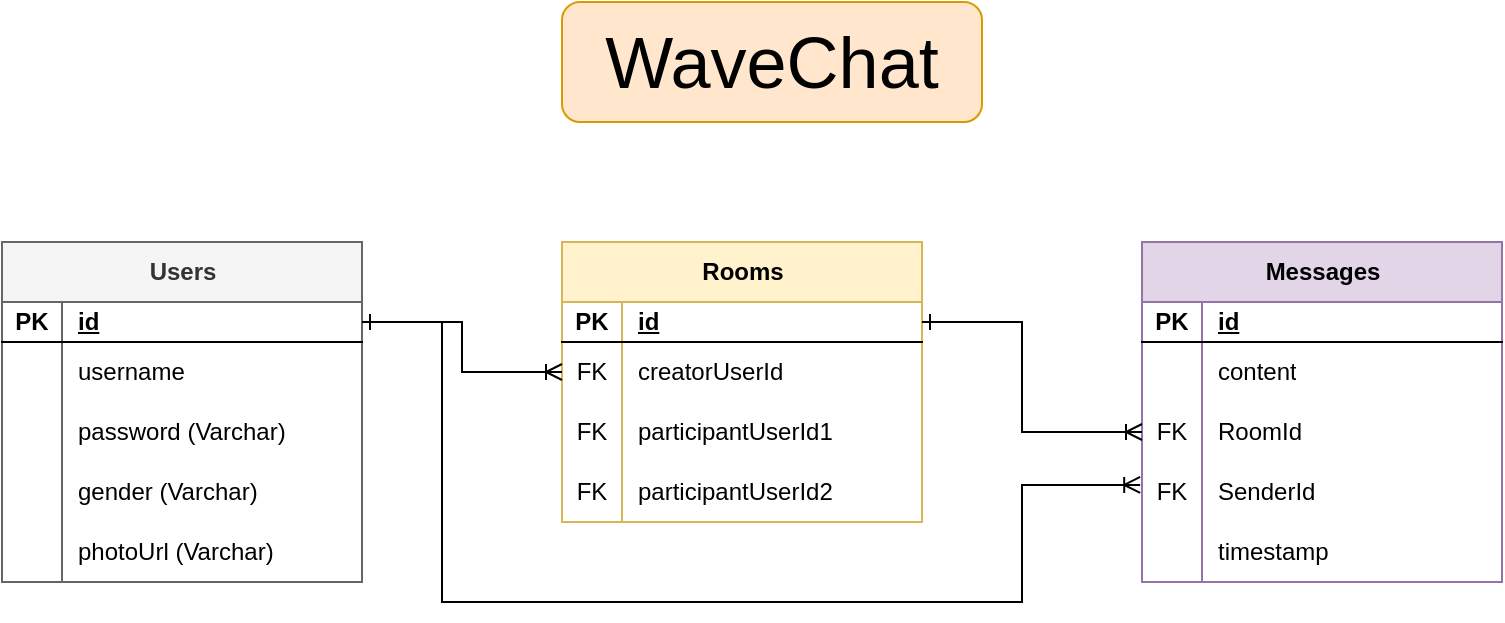 <mxfile version="24.7.17" pages="5">
  <diagram name="Dating Chat" id="LFxneU40uL31i-yfQFq0">
    <mxGraphModel dx="1424" dy="709" grid="1" gridSize="10" guides="1" tooltips="1" connect="1" arrows="1" fold="1" page="1" pageScale="1" pageWidth="850" pageHeight="1100" math="0" shadow="0">
      <root>
        <mxCell id="0" />
        <mxCell id="1" parent="0" />
        <mxCell id="KPSgpIxdLqT6j8-KXUEO-1" value="Users" style="shape=table;startSize=30;container=1;collapsible=1;childLayout=tableLayout;fixedRows=1;rowLines=0;fontStyle=1;align=center;resizeLast=1;html=1;fillColor=#f5f5f5;fontColor=#333333;strokeColor=#666666;" parent="1" vertex="1">
          <mxGeometry x="40" y="180" width="180" height="170" as="geometry" />
        </mxCell>
        <mxCell id="KPSgpIxdLqT6j8-KXUEO-2" value="" style="shape=tableRow;horizontal=0;startSize=0;swimlaneHead=0;swimlaneBody=0;fillColor=none;collapsible=0;dropTarget=0;points=[[0,0.5],[1,0.5]];portConstraint=eastwest;top=0;left=0;right=0;bottom=1;" parent="KPSgpIxdLqT6j8-KXUEO-1" vertex="1">
          <mxGeometry y="30" width="180" height="20" as="geometry" />
        </mxCell>
        <mxCell id="KPSgpIxdLqT6j8-KXUEO-3" value="PK" style="shape=partialRectangle;connectable=0;fillColor=none;top=0;left=0;bottom=0;right=0;fontStyle=1;overflow=hidden;whiteSpace=wrap;html=1;" parent="KPSgpIxdLqT6j8-KXUEO-2" vertex="1">
          <mxGeometry width="30" height="20" as="geometry">
            <mxRectangle width="30" height="20" as="alternateBounds" />
          </mxGeometry>
        </mxCell>
        <mxCell id="KPSgpIxdLqT6j8-KXUEO-4" value="id" style="shape=partialRectangle;connectable=0;fillColor=none;top=0;left=0;bottom=0;right=0;align=left;spacingLeft=6;fontStyle=5;overflow=hidden;whiteSpace=wrap;html=1;" parent="KPSgpIxdLqT6j8-KXUEO-2" vertex="1">
          <mxGeometry x="30" width="150" height="20" as="geometry">
            <mxRectangle width="150" height="20" as="alternateBounds" />
          </mxGeometry>
        </mxCell>
        <mxCell id="KPSgpIxdLqT6j8-KXUEO-5" value="" style="shape=tableRow;horizontal=0;startSize=0;swimlaneHead=0;swimlaneBody=0;fillColor=none;collapsible=0;dropTarget=0;points=[[0,0.5],[1,0.5]];portConstraint=eastwest;top=0;left=0;right=0;bottom=0;" parent="KPSgpIxdLqT6j8-KXUEO-1" vertex="1">
          <mxGeometry y="50" width="180" height="30" as="geometry" />
        </mxCell>
        <mxCell id="KPSgpIxdLqT6j8-KXUEO-6" value="" style="shape=partialRectangle;connectable=0;fillColor=none;top=0;left=0;bottom=0;right=0;editable=1;overflow=hidden;whiteSpace=wrap;html=1;" parent="KPSgpIxdLqT6j8-KXUEO-5" vertex="1">
          <mxGeometry width="30" height="30" as="geometry">
            <mxRectangle width="30" height="30" as="alternateBounds" />
          </mxGeometry>
        </mxCell>
        <mxCell id="KPSgpIxdLqT6j8-KXUEO-7" value="username" style="shape=partialRectangle;connectable=0;fillColor=none;top=0;left=0;bottom=0;right=0;align=left;spacingLeft=6;overflow=hidden;whiteSpace=wrap;html=1;" parent="KPSgpIxdLqT6j8-KXUEO-5" vertex="1">
          <mxGeometry x="30" width="150" height="30" as="geometry">
            <mxRectangle width="150" height="30" as="alternateBounds" />
          </mxGeometry>
        </mxCell>
        <mxCell id="KPSgpIxdLqT6j8-KXUEO-41" value="" style="shape=tableRow;horizontal=0;startSize=0;swimlaneHead=0;swimlaneBody=0;fillColor=none;collapsible=0;dropTarget=0;points=[[0,0.5],[1,0.5]];portConstraint=eastwest;top=0;left=0;right=0;bottom=0;" parent="KPSgpIxdLqT6j8-KXUEO-1" vertex="1">
          <mxGeometry y="80" width="180" height="30" as="geometry" />
        </mxCell>
        <mxCell id="KPSgpIxdLqT6j8-KXUEO-42" value="" style="shape=partialRectangle;connectable=0;fillColor=none;top=0;left=0;bottom=0;right=0;editable=1;overflow=hidden;whiteSpace=wrap;html=1;" parent="KPSgpIxdLqT6j8-KXUEO-41" vertex="1">
          <mxGeometry width="30" height="30" as="geometry">
            <mxRectangle width="30" height="30" as="alternateBounds" />
          </mxGeometry>
        </mxCell>
        <mxCell id="KPSgpIxdLqT6j8-KXUEO-43" value="password (Varchar)" style="shape=partialRectangle;connectable=0;fillColor=none;top=0;left=0;bottom=0;right=0;align=left;spacingLeft=6;overflow=hidden;whiteSpace=wrap;html=1;" parent="KPSgpIxdLqT6j8-KXUEO-41" vertex="1">
          <mxGeometry x="30" width="150" height="30" as="geometry">
            <mxRectangle width="150" height="30" as="alternateBounds" />
          </mxGeometry>
        </mxCell>
        <mxCell id="UeUmE6O2_ajnouVg5eXL-1" value="" style="shape=tableRow;horizontal=0;startSize=0;swimlaneHead=0;swimlaneBody=0;fillColor=none;collapsible=0;dropTarget=0;points=[[0,0.5],[1,0.5]];portConstraint=eastwest;top=0;left=0;right=0;bottom=0;" vertex="1" parent="KPSgpIxdLqT6j8-KXUEO-1">
          <mxGeometry y="110" width="180" height="30" as="geometry" />
        </mxCell>
        <mxCell id="UeUmE6O2_ajnouVg5eXL-2" value="" style="shape=partialRectangle;connectable=0;fillColor=none;top=0;left=0;bottom=0;right=0;editable=1;overflow=hidden;whiteSpace=wrap;html=1;" vertex="1" parent="UeUmE6O2_ajnouVg5eXL-1">
          <mxGeometry width="30" height="30" as="geometry">
            <mxRectangle width="30" height="30" as="alternateBounds" />
          </mxGeometry>
        </mxCell>
        <mxCell id="UeUmE6O2_ajnouVg5eXL-3" value="gender (Varchar)" style="shape=partialRectangle;connectable=0;fillColor=none;top=0;left=0;bottom=0;right=0;align=left;spacingLeft=6;overflow=hidden;whiteSpace=wrap;html=1;" vertex="1" parent="UeUmE6O2_ajnouVg5eXL-1">
          <mxGeometry x="30" width="150" height="30" as="geometry">
            <mxRectangle width="150" height="30" as="alternateBounds" />
          </mxGeometry>
        </mxCell>
        <mxCell id="UeUmE6O2_ajnouVg5eXL-4" value="" style="shape=tableRow;horizontal=0;startSize=0;swimlaneHead=0;swimlaneBody=0;fillColor=none;collapsible=0;dropTarget=0;points=[[0,0.5],[1,0.5]];portConstraint=eastwest;top=0;left=0;right=0;bottom=0;" vertex="1" parent="KPSgpIxdLqT6j8-KXUEO-1">
          <mxGeometry y="140" width="180" height="30" as="geometry" />
        </mxCell>
        <mxCell id="UeUmE6O2_ajnouVg5eXL-5" value="" style="shape=partialRectangle;connectable=0;fillColor=none;top=0;left=0;bottom=0;right=0;editable=1;overflow=hidden;whiteSpace=wrap;html=1;" vertex="1" parent="UeUmE6O2_ajnouVg5eXL-4">
          <mxGeometry width="30" height="30" as="geometry">
            <mxRectangle width="30" height="30" as="alternateBounds" />
          </mxGeometry>
        </mxCell>
        <mxCell id="UeUmE6O2_ajnouVg5eXL-6" value="photoUrl (Varchar)" style="shape=partialRectangle;connectable=0;fillColor=none;top=0;left=0;bottom=0;right=0;align=left;spacingLeft=6;overflow=hidden;whiteSpace=wrap;html=1;" vertex="1" parent="UeUmE6O2_ajnouVg5eXL-4">
          <mxGeometry x="30" width="150" height="30" as="geometry">
            <mxRectangle width="150" height="30" as="alternateBounds" />
          </mxGeometry>
        </mxCell>
        <mxCell id="KPSgpIxdLqT6j8-KXUEO-27" value="Rooms" style="shape=table;startSize=30;container=1;collapsible=1;childLayout=tableLayout;fixedRows=1;rowLines=0;fontStyle=1;align=center;resizeLast=1;html=1;fillColor=#fff2cc;strokeColor=#d6b656;" parent="1" vertex="1">
          <mxGeometry x="320" y="180" width="180" height="140" as="geometry" />
        </mxCell>
        <mxCell id="KPSgpIxdLqT6j8-KXUEO-28" value="" style="shape=tableRow;horizontal=0;startSize=0;swimlaneHead=0;swimlaneBody=0;fillColor=none;collapsible=0;dropTarget=0;points=[[0,0.5],[1,0.5]];portConstraint=eastwest;top=0;left=0;right=0;bottom=1;" parent="KPSgpIxdLqT6j8-KXUEO-27" vertex="1">
          <mxGeometry y="30" width="180" height="20" as="geometry" />
        </mxCell>
        <mxCell id="KPSgpIxdLqT6j8-KXUEO-29" value="PK" style="shape=partialRectangle;connectable=0;fillColor=none;top=0;left=0;bottom=0;right=0;fontStyle=1;overflow=hidden;whiteSpace=wrap;html=1;" parent="KPSgpIxdLqT6j8-KXUEO-28" vertex="1">
          <mxGeometry width="30" height="20" as="geometry">
            <mxRectangle width="30" height="20" as="alternateBounds" />
          </mxGeometry>
        </mxCell>
        <mxCell id="KPSgpIxdLqT6j8-KXUEO-30" value="id" style="shape=partialRectangle;connectable=0;fillColor=none;top=0;left=0;bottom=0;right=0;align=left;spacingLeft=6;fontStyle=5;overflow=hidden;whiteSpace=wrap;html=1;" parent="KPSgpIxdLqT6j8-KXUEO-28" vertex="1">
          <mxGeometry x="30" width="150" height="20" as="geometry">
            <mxRectangle width="150" height="20" as="alternateBounds" />
          </mxGeometry>
        </mxCell>
        <mxCell id="UeUmE6O2_ajnouVg5eXL-10" value="" style="shape=tableRow;horizontal=0;startSize=0;swimlaneHead=0;swimlaneBody=0;fillColor=none;collapsible=0;dropTarget=0;points=[[0,0.5],[1,0.5]];portConstraint=eastwest;top=0;left=0;right=0;bottom=0;" vertex="1" parent="KPSgpIxdLqT6j8-KXUEO-27">
          <mxGeometry y="50" width="180" height="30" as="geometry" />
        </mxCell>
        <mxCell id="UeUmE6O2_ajnouVg5eXL-11" value="FK" style="shape=partialRectangle;connectable=0;fillColor=none;top=0;left=0;bottom=0;right=0;editable=1;overflow=hidden;whiteSpace=wrap;html=1;" vertex="1" parent="UeUmE6O2_ajnouVg5eXL-10">
          <mxGeometry width="30" height="30" as="geometry">
            <mxRectangle width="30" height="30" as="alternateBounds" />
          </mxGeometry>
        </mxCell>
        <mxCell id="UeUmE6O2_ajnouVg5eXL-12" value="creatorUserId" style="shape=partialRectangle;connectable=0;fillColor=none;top=0;left=0;bottom=0;right=0;align=left;spacingLeft=6;overflow=hidden;whiteSpace=wrap;html=1;" vertex="1" parent="UeUmE6O2_ajnouVg5eXL-10">
          <mxGeometry x="30" width="150" height="30" as="geometry">
            <mxRectangle width="150" height="30" as="alternateBounds" />
          </mxGeometry>
        </mxCell>
        <mxCell id="4tL7xSTQo_p4kXcC_ekW-1" value="" style="shape=tableRow;horizontal=0;startSize=0;swimlaneHead=0;swimlaneBody=0;fillColor=none;collapsible=0;dropTarget=0;points=[[0,0.5],[1,0.5]];portConstraint=eastwest;top=0;left=0;right=0;bottom=0;" vertex="1" parent="KPSgpIxdLqT6j8-KXUEO-27">
          <mxGeometry y="80" width="180" height="30" as="geometry" />
        </mxCell>
        <mxCell id="4tL7xSTQo_p4kXcC_ekW-2" value="FK" style="shape=partialRectangle;connectable=0;fillColor=none;top=0;left=0;bottom=0;right=0;editable=1;overflow=hidden;whiteSpace=wrap;html=1;" vertex="1" parent="4tL7xSTQo_p4kXcC_ekW-1">
          <mxGeometry width="30" height="30" as="geometry">
            <mxRectangle width="30" height="30" as="alternateBounds" />
          </mxGeometry>
        </mxCell>
        <mxCell id="4tL7xSTQo_p4kXcC_ekW-3" value="participantUserId1" style="shape=partialRectangle;connectable=0;fillColor=none;top=0;left=0;bottom=0;right=0;align=left;spacingLeft=6;overflow=hidden;whiteSpace=wrap;html=1;" vertex="1" parent="4tL7xSTQo_p4kXcC_ekW-1">
          <mxGeometry x="30" width="150" height="30" as="geometry">
            <mxRectangle width="150" height="30" as="alternateBounds" />
          </mxGeometry>
        </mxCell>
        <mxCell id="4tL7xSTQo_p4kXcC_ekW-7" value="" style="shape=tableRow;horizontal=0;startSize=0;swimlaneHead=0;swimlaneBody=0;fillColor=none;collapsible=0;dropTarget=0;points=[[0,0.5],[1,0.5]];portConstraint=eastwest;top=0;left=0;right=0;bottom=0;" vertex="1" parent="KPSgpIxdLqT6j8-KXUEO-27">
          <mxGeometry y="110" width="180" height="30" as="geometry" />
        </mxCell>
        <mxCell id="4tL7xSTQo_p4kXcC_ekW-8" value="FK" style="shape=partialRectangle;connectable=0;fillColor=none;top=0;left=0;bottom=0;right=0;editable=1;overflow=hidden;whiteSpace=wrap;html=1;" vertex="1" parent="4tL7xSTQo_p4kXcC_ekW-7">
          <mxGeometry width="30" height="30" as="geometry">
            <mxRectangle width="30" height="30" as="alternateBounds" />
          </mxGeometry>
        </mxCell>
        <mxCell id="4tL7xSTQo_p4kXcC_ekW-9" value="participantUserId2" style="shape=partialRectangle;connectable=0;fillColor=none;top=0;left=0;bottom=0;right=0;align=left;spacingLeft=6;overflow=hidden;whiteSpace=wrap;html=1;" vertex="1" parent="4tL7xSTQo_p4kXcC_ekW-7">
          <mxGeometry x="30" width="150" height="30" as="geometry">
            <mxRectangle width="150" height="30" as="alternateBounds" />
          </mxGeometry>
        </mxCell>
        <mxCell id="UeUmE6O2_ajnouVg5eXL-16" value="&lt;span style=&quot;font-size: 36px;&quot;&gt;WaveChat&lt;/span&gt;" style="rounded=1;whiteSpace=wrap;html=1;fillColor=#ffe6cc;strokeColor=#d79b00;" vertex="1" parent="1">
          <mxGeometry x="320" y="60" width="210" height="60" as="geometry" />
        </mxCell>
        <mxCell id="KPSgpIxdLqT6j8-KXUEO-14" value="Messages" style="shape=table;startSize=30;container=1;collapsible=1;childLayout=tableLayout;fixedRows=1;rowLines=0;fontStyle=1;align=center;resizeLast=1;html=1;fillColor=#e1d5e7;strokeColor=#9673a6;" parent="1" vertex="1">
          <mxGeometry x="610" y="180" width="180" height="170" as="geometry" />
        </mxCell>
        <mxCell id="KPSgpIxdLqT6j8-KXUEO-15" value="" style="shape=tableRow;horizontal=0;startSize=0;swimlaneHead=0;swimlaneBody=0;fillColor=none;collapsible=0;dropTarget=0;points=[[0,0.5],[1,0.5]];portConstraint=eastwest;top=0;left=0;right=0;bottom=1;" parent="KPSgpIxdLqT6j8-KXUEO-14" vertex="1">
          <mxGeometry y="30" width="180" height="20" as="geometry" />
        </mxCell>
        <mxCell id="KPSgpIxdLqT6j8-KXUEO-16" value="PK" style="shape=partialRectangle;connectable=0;fillColor=none;top=0;left=0;bottom=0;right=0;fontStyle=1;overflow=hidden;whiteSpace=wrap;html=1;" parent="KPSgpIxdLqT6j8-KXUEO-15" vertex="1">
          <mxGeometry width="30" height="20" as="geometry">
            <mxRectangle width="30" height="20" as="alternateBounds" />
          </mxGeometry>
        </mxCell>
        <mxCell id="KPSgpIxdLqT6j8-KXUEO-17" value="id" style="shape=partialRectangle;connectable=0;fillColor=none;top=0;left=0;bottom=0;right=0;align=left;spacingLeft=6;fontStyle=5;overflow=hidden;whiteSpace=wrap;html=1;" parent="KPSgpIxdLqT6j8-KXUEO-15" vertex="1">
          <mxGeometry x="30" width="150" height="20" as="geometry">
            <mxRectangle width="150" height="20" as="alternateBounds" />
          </mxGeometry>
        </mxCell>
        <mxCell id="KPSgpIxdLqT6j8-KXUEO-24" value="" style="shape=tableRow;horizontal=0;startSize=0;swimlaneHead=0;swimlaneBody=0;fillColor=none;collapsible=0;dropTarget=0;points=[[0,0.5],[1,0.5]];portConstraint=eastwest;top=0;left=0;right=0;bottom=0;" parent="KPSgpIxdLqT6j8-KXUEO-14" vertex="1">
          <mxGeometry y="50" width="180" height="30" as="geometry" />
        </mxCell>
        <mxCell id="KPSgpIxdLqT6j8-KXUEO-25" value="" style="shape=partialRectangle;connectable=0;fillColor=none;top=0;left=0;bottom=0;right=0;editable=1;overflow=hidden;whiteSpace=wrap;html=1;" parent="KPSgpIxdLqT6j8-KXUEO-24" vertex="1">
          <mxGeometry width="30" height="30" as="geometry">
            <mxRectangle width="30" height="30" as="alternateBounds" />
          </mxGeometry>
        </mxCell>
        <mxCell id="KPSgpIxdLqT6j8-KXUEO-26" value="content" style="shape=partialRectangle;connectable=0;fillColor=none;top=0;left=0;bottom=0;right=0;align=left;spacingLeft=6;overflow=hidden;whiteSpace=wrap;html=1;" parent="KPSgpIxdLqT6j8-KXUEO-24" vertex="1">
          <mxGeometry x="30" width="150" height="30" as="geometry">
            <mxRectangle width="150" height="30" as="alternateBounds" />
          </mxGeometry>
        </mxCell>
        <mxCell id="KPSgpIxdLqT6j8-KXUEO-18" value="" style="shape=tableRow;horizontal=0;startSize=0;swimlaneHead=0;swimlaneBody=0;fillColor=none;collapsible=0;dropTarget=0;points=[[0,0.5],[1,0.5]];portConstraint=eastwest;top=0;left=0;right=0;bottom=0;" parent="KPSgpIxdLqT6j8-KXUEO-14" vertex="1">
          <mxGeometry y="80" width="180" height="30" as="geometry" />
        </mxCell>
        <mxCell id="KPSgpIxdLqT6j8-KXUEO-19" value="FK" style="shape=partialRectangle;connectable=0;fillColor=none;top=0;left=0;bottom=0;right=0;editable=1;overflow=hidden;whiteSpace=wrap;html=1;" parent="KPSgpIxdLqT6j8-KXUEO-18" vertex="1">
          <mxGeometry width="30" height="30" as="geometry">
            <mxRectangle width="30" height="30" as="alternateBounds" />
          </mxGeometry>
        </mxCell>
        <mxCell id="KPSgpIxdLqT6j8-KXUEO-20" value="RoomId" style="shape=partialRectangle;connectable=0;fillColor=none;top=0;left=0;bottom=0;right=0;align=left;spacingLeft=6;overflow=hidden;whiteSpace=wrap;html=1;" parent="KPSgpIxdLqT6j8-KXUEO-18" vertex="1">
          <mxGeometry x="30" width="150" height="30" as="geometry">
            <mxRectangle width="150" height="30" as="alternateBounds" />
          </mxGeometry>
        </mxCell>
        <mxCell id="KPSgpIxdLqT6j8-KXUEO-21" value="" style="shape=tableRow;horizontal=0;startSize=0;swimlaneHead=0;swimlaneBody=0;fillColor=none;collapsible=0;dropTarget=0;points=[[0,0.5],[1,0.5]];portConstraint=eastwest;top=0;left=0;right=0;bottom=0;" parent="KPSgpIxdLqT6j8-KXUEO-14" vertex="1">
          <mxGeometry y="110" width="180" height="30" as="geometry" />
        </mxCell>
        <mxCell id="KPSgpIxdLqT6j8-KXUEO-22" value="FK" style="shape=partialRectangle;connectable=0;fillColor=none;top=0;left=0;bottom=0;right=0;editable=1;overflow=hidden;whiteSpace=wrap;html=1;" parent="KPSgpIxdLqT6j8-KXUEO-21" vertex="1">
          <mxGeometry width="30" height="30" as="geometry">
            <mxRectangle width="30" height="30" as="alternateBounds" />
          </mxGeometry>
        </mxCell>
        <mxCell id="KPSgpIxdLqT6j8-KXUEO-23" value="SenderId" style="shape=partialRectangle;connectable=0;fillColor=none;top=0;left=0;bottom=0;right=0;align=left;spacingLeft=6;overflow=hidden;whiteSpace=wrap;html=1;" parent="KPSgpIxdLqT6j8-KXUEO-21" vertex="1">
          <mxGeometry x="30" width="150" height="30" as="geometry">
            <mxRectangle width="150" height="30" as="alternateBounds" />
          </mxGeometry>
        </mxCell>
        <mxCell id="UeUmE6O2_ajnouVg5eXL-22" value="" style="shape=tableRow;horizontal=0;startSize=0;swimlaneHead=0;swimlaneBody=0;fillColor=none;collapsible=0;dropTarget=0;points=[[0,0.5],[1,0.5]];portConstraint=eastwest;top=0;left=0;right=0;bottom=0;" vertex="1" parent="KPSgpIxdLqT6j8-KXUEO-14">
          <mxGeometry y="140" width="180" height="30" as="geometry" />
        </mxCell>
        <mxCell id="UeUmE6O2_ajnouVg5eXL-23" value="" style="shape=partialRectangle;connectable=0;fillColor=none;top=0;left=0;bottom=0;right=0;editable=1;overflow=hidden;whiteSpace=wrap;html=1;" vertex="1" parent="UeUmE6O2_ajnouVg5eXL-22">
          <mxGeometry width="30" height="30" as="geometry">
            <mxRectangle width="30" height="30" as="alternateBounds" />
          </mxGeometry>
        </mxCell>
        <mxCell id="UeUmE6O2_ajnouVg5eXL-24" value="timestamp" style="shape=partialRectangle;connectable=0;fillColor=none;top=0;left=0;bottom=0;right=0;align=left;spacingLeft=6;overflow=hidden;whiteSpace=wrap;html=1;" vertex="1" parent="UeUmE6O2_ajnouVg5eXL-22">
          <mxGeometry x="30" width="150" height="30" as="geometry">
            <mxRectangle width="150" height="30" as="alternateBounds" />
          </mxGeometry>
        </mxCell>
        <mxCell id="UeUmE6O2_ajnouVg5eXL-19" style="edgeStyle=orthogonalEdgeStyle;rounded=0;orthogonalLoop=1;jettySize=auto;html=1;endArrow=ERoneToMany;endFill=0;startArrow=ERone;startFill=0;exitX=1;exitY=0.5;exitDx=0;exitDy=0;" edge="1" parent="1" source="KPSgpIxdLqT6j8-KXUEO-2" target="UeUmE6O2_ajnouVg5eXL-10">
          <mxGeometry relative="1" as="geometry">
            <mxPoint x="230" y="220" as="sourcePoint" />
          </mxGeometry>
        </mxCell>
        <mxCell id="UeUmE6O2_ajnouVg5eXL-37" style="edgeStyle=orthogonalEdgeStyle;rounded=0;orthogonalLoop=1;jettySize=auto;html=1;exitX=1;exitY=0.5;exitDx=0;exitDy=0;endArrow=ERoneToMany;endFill=0;startArrow=ERone;startFill=0;entryX=-0.005;entryY=0.382;entryDx=0;entryDy=0;entryPerimeter=0;" edge="1" parent="1" source="KPSgpIxdLqT6j8-KXUEO-2" target="KPSgpIxdLqT6j8-KXUEO-21">
          <mxGeometry relative="1" as="geometry">
            <mxPoint x="240" y="320" as="sourcePoint" />
            <mxPoint x="330" y="345" as="targetPoint" />
            <Array as="points">
              <mxPoint x="260" y="220" />
              <mxPoint x="260" y="360" />
              <mxPoint x="550" y="360" />
              <mxPoint x="550" y="302" />
            </Array>
          </mxGeometry>
        </mxCell>
        <mxCell id="UeUmE6O2_ajnouVg5eXL-39" style="edgeStyle=orthogonalEdgeStyle;rounded=0;orthogonalLoop=1;jettySize=auto;html=1;endArrow=ERoneToMany;endFill=0;startArrow=ERone;startFill=0;exitX=1;exitY=0.5;exitDx=0;exitDy=0;" edge="1" parent="1" source="KPSgpIxdLqT6j8-KXUEO-28" target="KPSgpIxdLqT6j8-KXUEO-18">
          <mxGeometry relative="1" as="geometry">
            <mxPoint x="510" y="220" as="sourcePoint" />
            <mxPoint x="590" y="275" as="targetPoint" />
            <Array as="points">
              <mxPoint x="550" y="220" />
              <mxPoint x="550" y="275" />
            </Array>
          </mxGeometry>
        </mxCell>
      </root>
    </mxGraphModel>
  </diagram>
  <diagram name="Copy of Dating Chat" id="Tyo_pnmDFRlaFlZW8UX0">
    <mxGraphModel grid="1" page="1" gridSize="10" guides="1" tooltips="1" connect="1" arrows="1" fold="1" pageScale="1" pageWidth="850" pageHeight="1100" math="0" shadow="0">
      <root>
        <mxCell id="Y32eoJ3J9WwHfWepVTiz-0" />
        <mxCell id="Y32eoJ3J9WwHfWepVTiz-1" parent="Y32eoJ3J9WwHfWepVTiz-0" />
        <mxCell id="Y32eoJ3J9WwHfWepVTiz-2" value="Users" style="shape=table;startSize=30;container=1;collapsible=1;childLayout=tableLayout;fixedRows=1;rowLines=0;fontStyle=1;align=center;resizeLast=1;html=1;fillColor=#f5f5f5;fontColor=#333333;strokeColor=#666666;" vertex="1" parent="Y32eoJ3J9WwHfWepVTiz-1">
          <mxGeometry x="50" y="200" width="180" height="170" as="geometry" />
        </mxCell>
        <mxCell id="Y32eoJ3J9WwHfWepVTiz-3" value="" style="shape=tableRow;horizontal=0;startSize=0;swimlaneHead=0;swimlaneBody=0;fillColor=none;collapsible=0;dropTarget=0;points=[[0,0.5],[1,0.5]];portConstraint=eastwest;top=0;left=0;right=0;bottom=1;" vertex="1" parent="Y32eoJ3J9WwHfWepVTiz-2">
          <mxGeometry y="30" width="180" height="20" as="geometry" />
        </mxCell>
        <mxCell id="Y32eoJ3J9WwHfWepVTiz-4" value="PK" style="shape=partialRectangle;connectable=0;fillColor=none;top=0;left=0;bottom=0;right=0;fontStyle=1;overflow=hidden;whiteSpace=wrap;html=1;" vertex="1" parent="Y32eoJ3J9WwHfWepVTiz-3">
          <mxGeometry width="30" height="20" as="geometry">
            <mxRectangle width="30" height="20" as="alternateBounds" />
          </mxGeometry>
        </mxCell>
        <mxCell id="Y32eoJ3J9WwHfWepVTiz-5" value="id" style="shape=partialRectangle;connectable=0;fillColor=none;top=0;left=0;bottom=0;right=0;align=left;spacingLeft=6;fontStyle=5;overflow=hidden;whiteSpace=wrap;html=1;" vertex="1" parent="Y32eoJ3J9WwHfWepVTiz-3">
          <mxGeometry x="30" width="150" height="20" as="geometry">
            <mxRectangle width="150" height="20" as="alternateBounds" />
          </mxGeometry>
        </mxCell>
        <mxCell id="Y32eoJ3J9WwHfWepVTiz-6" value="" style="shape=tableRow;horizontal=0;startSize=0;swimlaneHead=0;swimlaneBody=0;fillColor=none;collapsible=0;dropTarget=0;points=[[0,0.5],[1,0.5]];portConstraint=eastwest;top=0;left=0;right=0;bottom=0;" vertex="1" parent="Y32eoJ3J9WwHfWepVTiz-2">
          <mxGeometry y="50" width="180" height="30" as="geometry" />
        </mxCell>
        <mxCell id="Y32eoJ3J9WwHfWepVTiz-7" value="" style="shape=partialRectangle;connectable=0;fillColor=none;top=0;left=0;bottom=0;right=0;editable=1;overflow=hidden;whiteSpace=wrap;html=1;" vertex="1" parent="Y32eoJ3J9WwHfWepVTiz-6">
          <mxGeometry width="30" height="30" as="geometry">
            <mxRectangle width="30" height="30" as="alternateBounds" />
          </mxGeometry>
        </mxCell>
        <mxCell id="Y32eoJ3J9WwHfWepVTiz-8" value="username" style="shape=partialRectangle;connectable=0;fillColor=none;top=0;left=0;bottom=0;right=0;align=left;spacingLeft=6;overflow=hidden;whiteSpace=wrap;html=1;" vertex="1" parent="Y32eoJ3J9WwHfWepVTiz-6">
          <mxGeometry x="30" width="150" height="30" as="geometry">
            <mxRectangle width="150" height="30" as="alternateBounds" />
          </mxGeometry>
        </mxCell>
        <mxCell id="Y32eoJ3J9WwHfWepVTiz-9" value="" style="shape=tableRow;horizontal=0;startSize=0;swimlaneHead=0;swimlaneBody=0;fillColor=none;collapsible=0;dropTarget=0;points=[[0,0.5],[1,0.5]];portConstraint=eastwest;top=0;left=0;right=0;bottom=0;" vertex="1" parent="Y32eoJ3J9WwHfWepVTiz-2">
          <mxGeometry y="80" width="180" height="30" as="geometry" />
        </mxCell>
        <mxCell id="Y32eoJ3J9WwHfWepVTiz-10" value="" style="shape=partialRectangle;connectable=0;fillColor=none;top=0;left=0;bottom=0;right=0;editable=1;overflow=hidden;whiteSpace=wrap;html=1;" vertex="1" parent="Y32eoJ3J9WwHfWepVTiz-9">
          <mxGeometry width="30" height="30" as="geometry">
            <mxRectangle width="30" height="30" as="alternateBounds" />
          </mxGeometry>
        </mxCell>
        <mxCell id="Y32eoJ3J9WwHfWepVTiz-11" value="password (Varchar)" style="shape=partialRectangle;connectable=0;fillColor=none;top=0;left=0;bottom=0;right=0;align=left;spacingLeft=6;overflow=hidden;whiteSpace=wrap;html=1;" vertex="1" parent="Y32eoJ3J9WwHfWepVTiz-9">
          <mxGeometry x="30" width="150" height="30" as="geometry">
            <mxRectangle width="150" height="30" as="alternateBounds" />
          </mxGeometry>
        </mxCell>
        <mxCell id="Y32eoJ3J9WwHfWepVTiz-12" value="" style="shape=tableRow;horizontal=0;startSize=0;swimlaneHead=0;swimlaneBody=0;fillColor=none;collapsible=0;dropTarget=0;points=[[0,0.5],[1,0.5]];portConstraint=eastwest;top=0;left=0;right=0;bottom=0;" vertex="1" parent="Y32eoJ3J9WwHfWepVTiz-2">
          <mxGeometry y="110" width="180" height="30" as="geometry" />
        </mxCell>
        <mxCell id="Y32eoJ3J9WwHfWepVTiz-13" value="" style="shape=partialRectangle;connectable=0;fillColor=none;top=0;left=0;bottom=0;right=0;editable=1;overflow=hidden;whiteSpace=wrap;html=1;" vertex="1" parent="Y32eoJ3J9WwHfWepVTiz-12">
          <mxGeometry width="30" height="30" as="geometry">
            <mxRectangle width="30" height="30" as="alternateBounds" />
          </mxGeometry>
        </mxCell>
        <mxCell id="Y32eoJ3J9WwHfWepVTiz-14" value="gender (Varchar)" style="shape=partialRectangle;connectable=0;fillColor=none;top=0;left=0;bottom=0;right=0;align=left;spacingLeft=6;overflow=hidden;whiteSpace=wrap;html=1;" vertex="1" parent="Y32eoJ3J9WwHfWepVTiz-12">
          <mxGeometry x="30" width="150" height="30" as="geometry">
            <mxRectangle width="150" height="30" as="alternateBounds" />
          </mxGeometry>
        </mxCell>
        <mxCell id="Y32eoJ3J9WwHfWepVTiz-15" value="" style="shape=tableRow;horizontal=0;startSize=0;swimlaneHead=0;swimlaneBody=0;fillColor=none;collapsible=0;dropTarget=0;points=[[0,0.5],[1,0.5]];portConstraint=eastwest;top=0;left=0;right=0;bottom=0;" vertex="1" parent="Y32eoJ3J9WwHfWepVTiz-2">
          <mxGeometry y="140" width="180" height="30" as="geometry" />
        </mxCell>
        <mxCell id="Y32eoJ3J9WwHfWepVTiz-16" value="" style="shape=partialRectangle;connectable=0;fillColor=none;top=0;left=0;bottom=0;right=0;editable=1;overflow=hidden;whiteSpace=wrap;html=1;" vertex="1" parent="Y32eoJ3J9WwHfWepVTiz-15">
          <mxGeometry width="30" height="30" as="geometry">
            <mxRectangle width="30" height="30" as="alternateBounds" />
          </mxGeometry>
        </mxCell>
        <mxCell id="Y32eoJ3J9WwHfWepVTiz-17" value="photoUrl (Varchar)" style="shape=partialRectangle;connectable=0;fillColor=none;top=0;left=0;bottom=0;right=0;align=left;spacingLeft=6;overflow=hidden;whiteSpace=wrap;html=1;" vertex="1" parent="Y32eoJ3J9WwHfWepVTiz-15">
          <mxGeometry x="30" width="150" height="30" as="geometry">
            <mxRectangle width="150" height="30" as="alternateBounds" />
          </mxGeometry>
        </mxCell>
        <mxCell id="Y32eoJ3J9WwHfWepVTiz-18" value="ChatRooms" style="shape=table;startSize=30;container=1;collapsible=1;childLayout=tableLayout;fixedRows=1;rowLines=0;fontStyle=1;align=center;resizeLast=1;html=1;fillColor=#fff2cc;strokeColor=#d6b656;" vertex="1" parent="Y32eoJ3J9WwHfWepVTiz-1">
          <mxGeometry x="320" y="180" width="180" height="80" as="geometry" />
        </mxCell>
        <mxCell id="Y32eoJ3J9WwHfWepVTiz-19" value="" style="shape=tableRow;horizontal=0;startSize=0;swimlaneHead=0;swimlaneBody=0;fillColor=none;collapsible=0;dropTarget=0;points=[[0,0.5],[1,0.5]];portConstraint=eastwest;top=0;left=0;right=0;bottom=1;" vertex="1" parent="Y32eoJ3J9WwHfWepVTiz-18">
          <mxGeometry y="30" width="180" height="20" as="geometry" />
        </mxCell>
        <mxCell id="Y32eoJ3J9WwHfWepVTiz-20" value="PK" style="shape=partialRectangle;connectable=0;fillColor=none;top=0;left=0;bottom=0;right=0;fontStyle=1;overflow=hidden;whiteSpace=wrap;html=1;" vertex="1" parent="Y32eoJ3J9WwHfWepVTiz-19">
          <mxGeometry width="30" height="20" as="geometry">
            <mxRectangle width="30" height="20" as="alternateBounds" />
          </mxGeometry>
        </mxCell>
        <mxCell id="Y32eoJ3J9WwHfWepVTiz-21" value="id" style="shape=partialRectangle;connectable=0;fillColor=none;top=0;left=0;bottom=0;right=0;align=left;spacingLeft=6;fontStyle=5;overflow=hidden;whiteSpace=wrap;html=1;" vertex="1" parent="Y32eoJ3J9WwHfWepVTiz-19">
          <mxGeometry x="30" width="150" height="20" as="geometry">
            <mxRectangle width="150" height="20" as="alternateBounds" />
          </mxGeometry>
        </mxCell>
        <mxCell id="Y32eoJ3J9WwHfWepVTiz-22" value="" style="shape=tableRow;horizontal=0;startSize=0;swimlaneHead=0;swimlaneBody=0;fillColor=none;collapsible=0;dropTarget=0;points=[[0,0.5],[1,0.5]];portConstraint=eastwest;top=0;left=0;right=0;bottom=0;" vertex="1" parent="Y32eoJ3J9WwHfWepVTiz-18">
          <mxGeometry y="50" width="180" height="30" as="geometry" />
        </mxCell>
        <mxCell id="Y32eoJ3J9WwHfWepVTiz-23" value="FK" style="shape=partialRectangle;connectable=0;fillColor=none;top=0;left=0;bottom=0;right=0;editable=1;overflow=hidden;whiteSpace=wrap;html=1;" vertex="1" parent="Y32eoJ3J9WwHfWepVTiz-22">
          <mxGeometry width="30" height="30" as="geometry">
            <mxRectangle width="30" height="30" as="alternateBounds" />
          </mxGeometry>
        </mxCell>
        <mxCell id="Y32eoJ3J9WwHfWepVTiz-24" value="creatorUserId" style="shape=partialRectangle;connectable=0;fillColor=none;top=0;left=0;bottom=0;right=0;align=left;spacingLeft=6;overflow=hidden;whiteSpace=wrap;html=1;" vertex="1" parent="Y32eoJ3J9WwHfWepVTiz-22">
          <mxGeometry x="30" width="150" height="30" as="geometry">
            <mxRectangle width="150" height="30" as="alternateBounds" />
          </mxGeometry>
        </mxCell>
        <mxCell id="Y32eoJ3J9WwHfWepVTiz-25" value="&lt;span style=&quot;font-size: 36px;&quot;&gt;WaveChat&lt;/span&gt;" style="rounded=1;whiteSpace=wrap;html=1;fillColor=#ffe6cc;strokeColor=#d79b00;" vertex="1" parent="Y32eoJ3J9WwHfWepVTiz-1">
          <mxGeometry x="320" y="60" width="210" height="60" as="geometry" />
        </mxCell>
        <mxCell id="Y32eoJ3J9WwHfWepVTiz-26" value="Messages" style="shape=table;startSize=30;container=1;collapsible=1;childLayout=tableLayout;fixedRows=1;rowLines=0;fontStyle=1;align=center;resizeLast=1;html=1;fillColor=#e1d5e7;strokeColor=#9673a6;" vertex="1" parent="Y32eoJ3J9WwHfWepVTiz-1">
          <mxGeometry x="600" y="350" width="180" height="170" as="geometry" />
        </mxCell>
        <mxCell id="Y32eoJ3J9WwHfWepVTiz-27" value="" style="shape=tableRow;horizontal=0;startSize=0;swimlaneHead=0;swimlaneBody=0;fillColor=none;collapsible=0;dropTarget=0;points=[[0,0.5],[1,0.5]];portConstraint=eastwest;top=0;left=0;right=0;bottom=1;" vertex="1" parent="Y32eoJ3J9WwHfWepVTiz-26">
          <mxGeometry y="30" width="180" height="20" as="geometry" />
        </mxCell>
        <mxCell id="Y32eoJ3J9WwHfWepVTiz-28" value="PK" style="shape=partialRectangle;connectable=0;fillColor=none;top=0;left=0;bottom=0;right=0;fontStyle=1;overflow=hidden;whiteSpace=wrap;html=1;" vertex="1" parent="Y32eoJ3J9WwHfWepVTiz-27">
          <mxGeometry width="30" height="20" as="geometry">
            <mxRectangle width="30" height="20" as="alternateBounds" />
          </mxGeometry>
        </mxCell>
        <mxCell id="Y32eoJ3J9WwHfWepVTiz-29" value="id" style="shape=partialRectangle;connectable=0;fillColor=none;top=0;left=0;bottom=0;right=0;align=left;spacingLeft=6;fontStyle=5;overflow=hidden;whiteSpace=wrap;html=1;" vertex="1" parent="Y32eoJ3J9WwHfWepVTiz-27">
          <mxGeometry x="30" width="150" height="20" as="geometry">
            <mxRectangle width="150" height="20" as="alternateBounds" />
          </mxGeometry>
        </mxCell>
        <mxCell id="Y32eoJ3J9WwHfWepVTiz-30" value="" style="shape=tableRow;horizontal=0;startSize=0;swimlaneHead=0;swimlaneBody=0;fillColor=none;collapsible=0;dropTarget=0;points=[[0,0.5],[1,0.5]];portConstraint=eastwest;top=0;left=0;right=0;bottom=0;" vertex="1" parent="Y32eoJ3J9WwHfWepVTiz-26">
          <mxGeometry y="50" width="180" height="30" as="geometry" />
        </mxCell>
        <mxCell id="Y32eoJ3J9WwHfWepVTiz-31" value="" style="shape=partialRectangle;connectable=0;fillColor=none;top=0;left=0;bottom=0;right=0;editable=1;overflow=hidden;whiteSpace=wrap;html=1;" vertex="1" parent="Y32eoJ3J9WwHfWepVTiz-30">
          <mxGeometry width="30" height="30" as="geometry">
            <mxRectangle width="30" height="30" as="alternateBounds" />
          </mxGeometry>
        </mxCell>
        <mxCell id="Y32eoJ3J9WwHfWepVTiz-32" value="content" style="shape=partialRectangle;connectable=0;fillColor=none;top=0;left=0;bottom=0;right=0;align=left;spacingLeft=6;overflow=hidden;whiteSpace=wrap;html=1;" vertex="1" parent="Y32eoJ3J9WwHfWepVTiz-30">
          <mxGeometry x="30" width="150" height="30" as="geometry">
            <mxRectangle width="150" height="30" as="alternateBounds" />
          </mxGeometry>
        </mxCell>
        <mxCell id="Y32eoJ3J9WwHfWepVTiz-33" value="" style="shape=tableRow;horizontal=0;startSize=0;swimlaneHead=0;swimlaneBody=0;fillColor=none;collapsible=0;dropTarget=0;points=[[0,0.5],[1,0.5]];portConstraint=eastwest;top=0;left=0;right=0;bottom=0;" vertex="1" parent="Y32eoJ3J9WwHfWepVTiz-26">
          <mxGeometry y="80" width="180" height="30" as="geometry" />
        </mxCell>
        <mxCell id="Y32eoJ3J9WwHfWepVTiz-34" value="FK" style="shape=partialRectangle;connectable=0;fillColor=none;top=0;left=0;bottom=0;right=0;editable=1;overflow=hidden;whiteSpace=wrap;html=1;" vertex="1" parent="Y32eoJ3J9WwHfWepVTiz-33">
          <mxGeometry width="30" height="30" as="geometry">
            <mxRectangle width="30" height="30" as="alternateBounds" />
          </mxGeometry>
        </mxCell>
        <mxCell id="Y32eoJ3J9WwHfWepVTiz-35" value="RoomId" style="shape=partialRectangle;connectable=0;fillColor=none;top=0;left=0;bottom=0;right=0;align=left;spacingLeft=6;overflow=hidden;whiteSpace=wrap;html=1;" vertex="1" parent="Y32eoJ3J9WwHfWepVTiz-33">
          <mxGeometry x="30" width="150" height="30" as="geometry">
            <mxRectangle width="150" height="30" as="alternateBounds" />
          </mxGeometry>
        </mxCell>
        <mxCell id="Y32eoJ3J9WwHfWepVTiz-36" value="" style="shape=tableRow;horizontal=0;startSize=0;swimlaneHead=0;swimlaneBody=0;fillColor=none;collapsible=0;dropTarget=0;points=[[0,0.5],[1,0.5]];portConstraint=eastwest;top=0;left=0;right=0;bottom=0;" vertex="1" parent="Y32eoJ3J9WwHfWepVTiz-26">
          <mxGeometry y="110" width="180" height="30" as="geometry" />
        </mxCell>
        <mxCell id="Y32eoJ3J9WwHfWepVTiz-37" value="FK" style="shape=partialRectangle;connectable=0;fillColor=none;top=0;left=0;bottom=0;right=0;editable=1;overflow=hidden;whiteSpace=wrap;html=1;" vertex="1" parent="Y32eoJ3J9WwHfWepVTiz-36">
          <mxGeometry width="30" height="30" as="geometry">
            <mxRectangle width="30" height="30" as="alternateBounds" />
          </mxGeometry>
        </mxCell>
        <mxCell id="Y32eoJ3J9WwHfWepVTiz-38" value="SenderId" style="shape=partialRectangle;connectable=0;fillColor=none;top=0;left=0;bottom=0;right=0;align=left;spacingLeft=6;overflow=hidden;whiteSpace=wrap;html=1;" vertex="1" parent="Y32eoJ3J9WwHfWepVTiz-36">
          <mxGeometry x="30" width="150" height="30" as="geometry">
            <mxRectangle width="150" height="30" as="alternateBounds" />
          </mxGeometry>
        </mxCell>
        <mxCell id="Y32eoJ3J9WwHfWepVTiz-39" value="" style="shape=tableRow;horizontal=0;startSize=0;swimlaneHead=0;swimlaneBody=0;fillColor=none;collapsible=0;dropTarget=0;points=[[0,0.5],[1,0.5]];portConstraint=eastwest;top=0;left=0;right=0;bottom=0;" vertex="1" parent="Y32eoJ3J9WwHfWepVTiz-26">
          <mxGeometry y="140" width="180" height="30" as="geometry" />
        </mxCell>
        <mxCell id="Y32eoJ3J9WwHfWepVTiz-40" value="" style="shape=partialRectangle;connectable=0;fillColor=none;top=0;left=0;bottom=0;right=0;editable=1;overflow=hidden;whiteSpace=wrap;html=1;" vertex="1" parent="Y32eoJ3J9WwHfWepVTiz-39">
          <mxGeometry width="30" height="30" as="geometry">
            <mxRectangle width="30" height="30" as="alternateBounds" />
          </mxGeometry>
        </mxCell>
        <mxCell id="Y32eoJ3J9WwHfWepVTiz-41" value="timestamp" style="shape=partialRectangle;connectable=0;fillColor=none;top=0;left=0;bottom=0;right=0;align=left;spacingLeft=6;overflow=hidden;whiteSpace=wrap;html=1;" vertex="1" parent="Y32eoJ3J9WwHfWepVTiz-39">
          <mxGeometry x="30" width="150" height="30" as="geometry">
            <mxRectangle width="150" height="30" as="alternateBounds" />
          </mxGeometry>
        </mxCell>
        <mxCell id="Y32eoJ3J9WwHfWepVTiz-42" style="edgeStyle=orthogonalEdgeStyle;rounded=0;orthogonalLoop=1;jettySize=auto;html=1;exitX=1;exitY=0.5;exitDx=0;exitDy=0;endArrow=ERoneToMany;endFill=0;startArrow=ERone;startFill=0;" edge="1" parent="Y32eoJ3J9WwHfWepVTiz-1" source="Y32eoJ3J9WwHfWepVTiz-3" target="Y32eoJ3J9WwHfWepVTiz-22">
          <mxGeometry relative="1" as="geometry" />
        </mxCell>
        <mxCell id="Y32eoJ3J9WwHfWepVTiz-43" value="ChatParticipants" style="shape=table;startSize=30;container=1;collapsible=1;childLayout=tableLayout;fixedRows=1;rowLines=0;fontStyle=1;align=center;resizeLast=1;html=1;fillColor=#b1ddf0;strokeColor=#10739e;" vertex="1" parent="Y32eoJ3J9WwHfWepVTiz-1">
          <mxGeometry x="590" y="200" width="180" height="110" as="geometry" />
        </mxCell>
        <mxCell id="Y32eoJ3J9WwHfWepVTiz-44" value="" style="shape=tableRow;horizontal=0;startSize=0;swimlaneHead=0;swimlaneBody=0;fillColor=none;collapsible=0;dropTarget=0;points=[[0,0.5],[1,0.5]];portConstraint=eastwest;top=0;left=0;right=0;bottom=1;" vertex="1" parent="Y32eoJ3J9WwHfWepVTiz-43">
          <mxGeometry y="30" width="180" height="20" as="geometry" />
        </mxCell>
        <mxCell id="Y32eoJ3J9WwHfWepVTiz-45" value="PK" style="shape=partialRectangle;connectable=0;fillColor=none;top=0;left=0;bottom=0;right=0;fontStyle=1;overflow=hidden;whiteSpace=wrap;html=1;" vertex="1" parent="Y32eoJ3J9WwHfWepVTiz-44">
          <mxGeometry width="30" height="20" as="geometry">
            <mxRectangle width="30" height="20" as="alternateBounds" />
          </mxGeometry>
        </mxCell>
        <mxCell id="Y32eoJ3J9WwHfWepVTiz-46" value="id" style="shape=partialRectangle;connectable=0;fillColor=none;top=0;left=0;bottom=0;right=0;align=left;spacingLeft=6;fontStyle=5;overflow=hidden;whiteSpace=wrap;html=1;" vertex="1" parent="Y32eoJ3J9WwHfWepVTiz-44">
          <mxGeometry x="30" width="150" height="20" as="geometry">
            <mxRectangle width="150" height="20" as="alternateBounds" />
          </mxGeometry>
        </mxCell>
        <mxCell id="Y32eoJ3J9WwHfWepVTiz-47" value="" style="shape=tableRow;horizontal=0;startSize=0;swimlaneHead=0;swimlaneBody=0;fillColor=none;collapsible=0;dropTarget=0;points=[[0,0.5],[1,0.5]];portConstraint=eastwest;top=0;left=0;right=0;bottom=0;" vertex="1" parent="Y32eoJ3J9WwHfWepVTiz-43">
          <mxGeometry y="50" width="180" height="30" as="geometry" />
        </mxCell>
        <mxCell id="Y32eoJ3J9WwHfWepVTiz-48" value="FK" style="shape=partialRectangle;connectable=0;fillColor=none;top=0;left=0;bottom=0;right=0;editable=1;overflow=hidden;whiteSpace=wrap;html=1;" vertex="1" parent="Y32eoJ3J9WwHfWepVTiz-47">
          <mxGeometry width="30" height="30" as="geometry">
            <mxRectangle width="30" height="30" as="alternateBounds" />
          </mxGeometry>
        </mxCell>
        <mxCell id="Y32eoJ3J9WwHfWepVTiz-49" value="RoomId" style="shape=partialRectangle;connectable=0;fillColor=none;top=0;left=0;bottom=0;right=0;align=left;spacingLeft=6;overflow=hidden;whiteSpace=wrap;html=1;" vertex="1" parent="Y32eoJ3J9WwHfWepVTiz-47">
          <mxGeometry x="30" width="150" height="30" as="geometry">
            <mxRectangle width="150" height="30" as="alternateBounds" />
          </mxGeometry>
        </mxCell>
        <mxCell id="Y32eoJ3J9WwHfWepVTiz-50" value="" style="shape=tableRow;horizontal=0;startSize=0;swimlaneHead=0;swimlaneBody=0;fillColor=none;collapsible=0;dropTarget=0;points=[[0,0.5],[1,0.5]];portConstraint=eastwest;top=0;left=0;right=0;bottom=0;" vertex="1" parent="Y32eoJ3J9WwHfWepVTiz-43">
          <mxGeometry y="80" width="180" height="30" as="geometry" />
        </mxCell>
        <mxCell id="Y32eoJ3J9WwHfWepVTiz-51" value="FK" style="shape=partialRectangle;connectable=0;fillColor=none;top=0;left=0;bottom=0;right=0;editable=1;overflow=hidden;whiteSpace=wrap;html=1;" vertex="1" parent="Y32eoJ3J9WwHfWepVTiz-50">
          <mxGeometry width="30" height="30" as="geometry">
            <mxRectangle width="30" height="30" as="alternateBounds" />
          </mxGeometry>
        </mxCell>
        <mxCell id="Y32eoJ3J9WwHfWepVTiz-52" value="UserId" style="shape=partialRectangle;connectable=0;fillColor=none;top=0;left=0;bottom=0;right=0;align=left;spacingLeft=6;overflow=hidden;whiteSpace=wrap;html=1;" vertex="1" parent="Y32eoJ3J9WwHfWepVTiz-50">
          <mxGeometry x="30" width="150" height="30" as="geometry">
            <mxRectangle width="150" height="30" as="alternateBounds" />
          </mxGeometry>
        </mxCell>
        <mxCell id="Y32eoJ3J9WwHfWepVTiz-53" style="edgeStyle=orthogonalEdgeStyle;rounded=0;orthogonalLoop=1;jettySize=auto;html=1;exitX=1;exitY=0.5;exitDx=0;exitDy=0;endArrow=ERoneToMany;endFill=0;startArrow=ERone;startFill=0;entryX=0;entryY=0.5;entryDx=0;entryDy=0;" edge="1" parent="Y32eoJ3J9WwHfWepVTiz-1" source="Y32eoJ3J9WwHfWepVTiz-19" target="Y32eoJ3J9WwHfWepVTiz-47">
          <mxGeometry relative="1" as="geometry">
            <mxPoint x="250" y="345" as="sourcePoint" />
            <mxPoint x="340" y="370" as="targetPoint" />
          </mxGeometry>
        </mxCell>
        <mxCell id="Y32eoJ3J9WwHfWepVTiz-54" style="edgeStyle=orthogonalEdgeStyle;rounded=0;orthogonalLoop=1;jettySize=auto;html=1;exitX=1;exitY=0.5;exitDx=0;exitDy=0;endArrow=ERoneToMany;endFill=0;startArrow=ERone;startFill=0;entryX=0;entryY=0.5;entryDx=0;entryDy=0;" edge="1" parent="Y32eoJ3J9WwHfWepVTiz-1" source="Y32eoJ3J9WwHfWepVTiz-3" target="Y32eoJ3J9WwHfWepVTiz-36">
          <mxGeometry relative="1" as="geometry">
            <mxPoint x="240" y="320" as="sourcePoint" />
            <mxPoint x="330" y="345" as="targetPoint" />
            <Array as="points">
              <mxPoint x="260" y="240" />
              <mxPoint x="260" y="475" />
            </Array>
          </mxGeometry>
        </mxCell>
        <mxCell id="Y32eoJ3J9WwHfWepVTiz-55" style="edgeStyle=orthogonalEdgeStyle;rounded=0;orthogonalLoop=1;jettySize=auto;html=1;exitX=1;exitY=0.5;exitDx=0;exitDy=0;endArrow=ERoneToMany;endFill=0;startArrow=ERone;startFill=0;" edge="1" parent="Y32eoJ3J9WwHfWepVTiz-1" source="Y32eoJ3J9WwHfWepVTiz-3" target="Y32eoJ3J9WwHfWepVTiz-50">
          <mxGeometry relative="1" as="geometry">
            <mxPoint x="240" y="300" as="sourcePoint" />
            <mxPoint x="330" y="325" as="targetPoint" />
            <Array as="points">
              <mxPoint x="240" y="240" />
              <mxPoint x="240" y="295" />
            </Array>
          </mxGeometry>
        </mxCell>
        <mxCell id="Y32eoJ3J9WwHfWepVTiz-56" style="edgeStyle=orthogonalEdgeStyle;rounded=0;orthogonalLoop=1;jettySize=auto;html=1;exitX=1;exitY=0.5;exitDx=0;exitDy=0;endArrow=ERoneToMany;endFill=0;startArrow=ERone;startFill=0;entryX=0;entryY=0.5;entryDx=0;entryDy=0;" edge="1" parent="Y32eoJ3J9WwHfWepVTiz-1" source="Y32eoJ3J9WwHfWepVTiz-19" target="Y32eoJ3J9WwHfWepVTiz-33">
          <mxGeometry relative="1" as="geometry">
            <mxPoint x="470" y="345" as="sourcePoint" />
            <mxPoint x="560" y="370" as="targetPoint" />
            <Array as="points">
              <mxPoint x="530" y="240" />
              <mxPoint x="530" y="445" />
            </Array>
          </mxGeometry>
        </mxCell>
      </root>
    </mxGraphModel>
  </diagram>
  <diagram name="Teacher-Student" id="ahWQHR2DZrd1O6naWarh">
    <mxGraphModel dx="997" dy="496" grid="1" gridSize="10" guides="1" tooltips="1" connect="1" arrows="1" fold="1" page="1" pageScale="1" pageWidth="850" pageHeight="1100" math="0" shadow="0">
      <root>
        <mxCell id="H3luhKGCsBm0ecx5M-Cq-0" />
        <mxCell id="H3luhKGCsBm0ecx5M-Cq-1" parent="H3luhKGCsBm0ecx5M-Cq-0" />
        <mxCell id="H3luhKGCsBm0ecx5M-Cq-2" value="Users" style="shape=table;startSize=30;container=1;collapsible=1;childLayout=tableLayout;fixedRows=1;rowLines=0;fontStyle=1;align=center;resizeLast=1;html=1;fillColor=#f5f5f5;fontColor=#333333;strokeColor=#666666;" vertex="1" parent="H3luhKGCsBm0ecx5M-Cq-1">
          <mxGeometry x="70" y="160" width="180" height="200" as="geometry" />
        </mxCell>
        <mxCell id="H3luhKGCsBm0ecx5M-Cq-3" value="" style="shape=tableRow;horizontal=0;startSize=0;swimlaneHead=0;swimlaneBody=0;fillColor=none;collapsible=0;dropTarget=0;points=[[0,0.5],[1,0.5]];portConstraint=eastwest;top=0;left=0;right=0;bottom=1;" vertex="1" parent="H3luhKGCsBm0ecx5M-Cq-2">
          <mxGeometry y="30" width="180" height="20" as="geometry" />
        </mxCell>
        <mxCell id="H3luhKGCsBm0ecx5M-Cq-4" value="PK" style="shape=partialRectangle;connectable=0;fillColor=none;top=0;left=0;bottom=0;right=0;fontStyle=1;overflow=hidden;whiteSpace=wrap;html=1;" vertex="1" parent="H3luhKGCsBm0ecx5M-Cq-3">
          <mxGeometry width="30" height="20" as="geometry">
            <mxRectangle width="30" height="20" as="alternateBounds" />
          </mxGeometry>
        </mxCell>
        <mxCell id="H3luhKGCsBm0ecx5M-Cq-5" value="id" style="shape=partialRectangle;connectable=0;fillColor=none;top=0;left=0;bottom=0;right=0;align=left;spacingLeft=6;fontStyle=5;overflow=hidden;whiteSpace=wrap;html=1;" vertex="1" parent="H3luhKGCsBm0ecx5M-Cq-3">
          <mxGeometry x="30" width="150" height="20" as="geometry">
            <mxRectangle width="150" height="20" as="alternateBounds" />
          </mxGeometry>
        </mxCell>
        <mxCell id="H3luhKGCsBm0ecx5M-Cq-6" value="" style="shape=tableRow;horizontal=0;startSize=0;swimlaneHead=0;swimlaneBody=0;fillColor=none;collapsible=0;dropTarget=0;points=[[0,0.5],[1,0.5]];portConstraint=eastwest;top=0;left=0;right=0;bottom=0;" vertex="1" parent="H3luhKGCsBm0ecx5M-Cq-2">
          <mxGeometry y="50" width="180" height="30" as="geometry" />
        </mxCell>
        <mxCell id="H3luhKGCsBm0ecx5M-Cq-7" value="" style="shape=partialRectangle;connectable=0;fillColor=none;top=0;left=0;bottom=0;right=0;editable=1;overflow=hidden;whiteSpace=wrap;html=1;" vertex="1" parent="H3luhKGCsBm0ecx5M-Cq-6">
          <mxGeometry width="30" height="30" as="geometry">
            <mxRectangle width="30" height="30" as="alternateBounds" />
          </mxGeometry>
        </mxCell>
        <mxCell id="H3luhKGCsBm0ecx5M-Cq-8" value="username" style="shape=partialRectangle;connectable=0;fillColor=none;top=0;left=0;bottom=0;right=0;align=left;spacingLeft=6;overflow=hidden;whiteSpace=wrap;html=1;" vertex="1" parent="H3luhKGCsBm0ecx5M-Cq-6">
          <mxGeometry x="30" width="150" height="30" as="geometry">
            <mxRectangle width="150" height="30" as="alternateBounds" />
          </mxGeometry>
        </mxCell>
        <mxCell id="H3luhKGCsBm0ecx5M-Cq-9" value="" style="shape=tableRow;horizontal=0;startSize=0;swimlaneHead=0;swimlaneBody=0;fillColor=none;collapsible=0;dropTarget=0;points=[[0,0.5],[1,0.5]];portConstraint=eastwest;top=0;left=0;right=0;bottom=0;" vertex="1" parent="H3luhKGCsBm0ecx5M-Cq-2">
          <mxGeometry y="80" width="180" height="30" as="geometry" />
        </mxCell>
        <mxCell id="H3luhKGCsBm0ecx5M-Cq-10" value="" style="shape=partialRectangle;connectable=0;fillColor=none;top=0;left=0;bottom=0;right=0;editable=1;overflow=hidden;whiteSpace=wrap;html=1;" vertex="1" parent="H3luhKGCsBm0ecx5M-Cq-9">
          <mxGeometry width="30" height="30" as="geometry">
            <mxRectangle width="30" height="30" as="alternateBounds" />
          </mxGeometry>
        </mxCell>
        <mxCell id="H3luhKGCsBm0ecx5M-Cq-11" value="password" style="shape=partialRectangle;connectable=0;fillColor=none;top=0;left=0;bottom=0;right=0;align=left;spacingLeft=6;overflow=hidden;whiteSpace=wrap;html=1;" vertex="1" parent="H3luhKGCsBm0ecx5M-Cq-9">
          <mxGeometry x="30" width="150" height="30" as="geometry">
            <mxRectangle width="150" height="30" as="alternateBounds" />
          </mxGeometry>
        </mxCell>
        <mxCell id="H3luhKGCsBm0ecx5M-Cq-12" value="" style="shape=tableRow;horizontal=0;startSize=0;swimlaneHead=0;swimlaneBody=0;fillColor=none;collapsible=0;dropTarget=0;points=[[0,0.5],[1,0.5]];portConstraint=eastwest;top=0;left=0;right=0;bottom=0;" vertex="1" parent="H3luhKGCsBm0ecx5M-Cq-2">
          <mxGeometry y="110" width="180" height="30" as="geometry" />
        </mxCell>
        <mxCell id="H3luhKGCsBm0ecx5M-Cq-13" value="" style="shape=partialRectangle;connectable=0;fillColor=none;top=0;left=0;bottom=0;right=0;editable=1;overflow=hidden;whiteSpace=wrap;html=1;" vertex="1" parent="H3luhKGCsBm0ecx5M-Cq-12">
          <mxGeometry width="30" height="30" as="geometry">
            <mxRectangle width="30" height="30" as="alternateBounds" />
          </mxGeometry>
        </mxCell>
        <mxCell id="H3luhKGCsBm0ecx5M-Cq-14" value="role (technician, customer)" style="shape=partialRectangle;connectable=0;fillColor=none;top=0;left=0;bottom=0;right=0;align=left;spacingLeft=6;overflow=hidden;whiteSpace=wrap;html=1;" vertex="1" parent="H3luhKGCsBm0ecx5M-Cq-12">
          <mxGeometry x="30" width="150" height="30" as="geometry">
            <mxRectangle width="150" height="30" as="alternateBounds" />
          </mxGeometry>
        </mxCell>
        <mxCell id="H3luhKGCsBm0ecx5M-Cq-15" value="" style="shape=tableRow;horizontal=0;startSize=0;swimlaneHead=0;swimlaneBody=0;fillColor=none;collapsible=0;dropTarget=0;points=[[0,0.5],[1,0.5]];portConstraint=eastwest;top=0;left=0;right=0;bottom=0;" vertex="1" parent="H3luhKGCsBm0ecx5M-Cq-2">
          <mxGeometry y="140" width="180" height="30" as="geometry" />
        </mxCell>
        <mxCell id="H3luhKGCsBm0ecx5M-Cq-16" value="" style="shape=partialRectangle;connectable=0;fillColor=none;top=0;left=0;bottom=0;right=0;editable=1;overflow=hidden;whiteSpace=wrap;html=1;" vertex="1" parent="H3luhKGCsBm0ecx5M-Cq-15">
          <mxGeometry width="30" height="30" as="geometry">
            <mxRectangle width="30" height="30" as="alternateBounds" />
          </mxGeometry>
        </mxCell>
        <mxCell id="H3luhKGCsBm0ecx5M-Cq-17" value="photoUrl" style="shape=partialRectangle;connectable=0;fillColor=none;top=0;left=0;bottom=0;right=0;align=left;spacingLeft=6;overflow=hidden;whiteSpace=wrap;html=1;" vertex="1" parent="H3luhKGCsBm0ecx5M-Cq-15">
          <mxGeometry x="30" width="150" height="30" as="geometry">
            <mxRectangle width="150" height="30" as="alternateBounds" />
          </mxGeometry>
        </mxCell>
        <mxCell id="H3luhKGCsBm0ecx5M-Cq-18" value="" style="shape=tableRow;horizontal=0;startSize=0;swimlaneHead=0;swimlaneBody=0;fillColor=none;collapsible=0;dropTarget=0;points=[[0,0.5],[1,0.5]];portConstraint=eastwest;top=0;left=0;right=0;bottom=0;" vertex="1" parent="H3luhKGCsBm0ecx5M-Cq-2">
          <mxGeometry y="170" width="180" height="30" as="geometry" />
        </mxCell>
        <mxCell id="H3luhKGCsBm0ecx5M-Cq-19" value="" style="shape=partialRectangle;connectable=0;fillColor=none;top=0;left=0;bottom=0;right=0;editable=1;overflow=hidden;whiteSpace=wrap;html=1;" vertex="1" parent="H3luhKGCsBm0ecx5M-Cq-18">
          <mxGeometry width="30" height="30" as="geometry">
            <mxRectangle width="30" height="30" as="alternateBounds" />
          </mxGeometry>
        </mxCell>
        <mxCell id="H3luhKGCsBm0ecx5M-Cq-20" value="bio" style="shape=partialRectangle;connectable=0;fillColor=none;top=0;left=0;bottom=0;right=0;align=left;spacingLeft=6;overflow=hidden;whiteSpace=wrap;html=1;" vertex="1" parent="H3luhKGCsBm0ecx5M-Cq-18">
          <mxGeometry x="30" width="150" height="30" as="geometry">
            <mxRectangle width="150" height="30" as="alternateBounds" />
          </mxGeometry>
        </mxCell>
        <mxCell id="H3luhKGCsBm0ecx5M-Cq-21" value="&lt;font style=&quot;font-size: 24px;&quot;&gt;Teacher-Student Chat&lt;/font&gt;" style="rounded=1;whiteSpace=wrap;html=1;fillColor=#ffe6cc;strokeColor=#d79b00;" vertex="1" parent="H3luhKGCsBm0ecx5M-Cq-1">
          <mxGeometry x="320" y="60" width="210" height="60" as="geometry" />
        </mxCell>
        <mxCell id="H3luhKGCsBm0ecx5M-Cq-22" value="Courses" style="shape=table;startSize=30;container=1;collapsible=1;childLayout=tableLayout;fixedRows=1;rowLines=0;fontStyle=1;align=center;resizeLast=1;html=1;fillColor=#f5f5f5;fontColor=#333333;strokeColor=#666666;" vertex="1" parent="H3luhKGCsBm0ecx5M-Cq-1">
          <mxGeometry x="335" y="160" width="180" height="140" as="geometry" />
        </mxCell>
        <mxCell id="H3luhKGCsBm0ecx5M-Cq-23" value="" style="shape=tableRow;horizontal=0;startSize=0;swimlaneHead=0;swimlaneBody=0;fillColor=none;collapsible=0;dropTarget=0;points=[[0,0.5],[1,0.5]];portConstraint=eastwest;top=0;left=0;right=0;bottom=1;" vertex="1" parent="H3luhKGCsBm0ecx5M-Cq-22">
          <mxGeometry y="30" width="180" height="20" as="geometry" />
        </mxCell>
        <mxCell id="H3luhKGCsBm0ecx5M-Cq-24" value="PK" style="shape=partialRectangle;connectable=0;fillColor=none;top=0;left=0;bottom=0;right=0;fontStyle=1;overflow=hidden;whiteSpace=wrap;html=1;" vertex="1" parent="H3luhKGCsBm0ecx5M-Cq-23">
          <mxGeometry width="30" height="20" as="geometry">
            <mxRectangle width="30" height="20" as="alternateBounds" />
          </mxGeometry>
        </mxCell>
        <mxCell id="H3luhKGCsBm0ecx5M-Cq-25" value="id" style="shape=partialRectangle;connectable=0;fillColor=none;top=0;left=0;bottom=0;right=0;align=left;spacingLeft=6;fontStyle=5;overflow=hidden;whiteSpace=wrap;html=1;" vertex="1" parent="H3luhKGCsBm0ecx5M-Cq-23">
          <mxGeometry x="30" width="150" height="20" as="geometry">
            <mxRectangle width="150" height="20" as="alternateBounds" />
          </mxGeometry>
        </mxCell>
        <mxCell id="H3luhKGCsBm0ecx5M-Cq-26" value="" style="shape=tableRow;horizontal=0;startSize=0;swimlaneHead=0;swimlaneBody=0;fillColor=none;collapsible=0;dropTarget=0;points=[[0,0.5],[1,0.5]];portConstraint=eastwest;top=0;left=0;right=0;bottom=0;" vertex="1" parent="H3luhKGCsBm0ecx5M-Cq-22">
          <mxGeometry y="50" width="180" height="30" as="geometry" />
        </mxCell>
        <mxCell id="H3luhKGCsBm0ecx5M-Cq-27" value="FK" style="shape=partialRectangle;connectable=0;fillColor=none;top=0;left=0;bottom=0;right=0;editable=1;overflow=hidden;whiteSpace=wrap;html=1;" vertex="1" parent="H3luhKGCsBm0ecx5M-Cq-26">
          <mxGeometry width="30" height="30" as="geometry">
            <mxRectangle width="30" height="30" as="alternateBounds" />
          </mxGeometry>
        </mxCell>
        <mxCell id="H3luhKGCsBm0ecx5M-Cq-28" value="teacherId" style="shape=partialRectangle;connectable=0;fillColor=none;top=0;left=0;bottom=0;right=0;align=left;spacingLeft=6;overflow=hidden;whiteSpace=wrap;html=1;" vertex="1" parent="H3luhKGCsBm0ecx5M-Cq-26">
          <mxGeometry x="30" width="150" height="30" as="geometry">
            <mxRectangle width="150" height="30" as="alternateBounds" />
          </mxGeometry>
        </mxCell>
        <mxCell id="H3luhKGCsBm0ecx5M-Cq-29" value="" style="shape=tableRow;horizontal=0;startSize=0;swimlaneHead=0;swimlaneBody=0;fillColor=none;collapsible=0;dropTarget=0;points=[[0,0.5],[1,0.5]];portConstraint=eastwest;top=0;left=0;right=0;bottom=0;" vertex="1" parent="H3luhKGCsBm0ecx5M-Cq-22">
          <mxGeometry y="80" width="180" height="30" as="geometry" />
        </mxCell>
        <mxCell id="H3luhKGCsBm0ecx5M-Cq-30" value="" style="shape=partialRectangle;connectable=0;fillColor=none;top=0;left=0;bottom=0;right=0;editable=1;overflow=hidden;whiteSpace=wrap;html=1;" vertex="1" parent="H3luhKGCsBm0ecx5M-Cq-29">
          <mxGeometry width="30" height="30" as="geometry">
            <mxRectangle width="30" height="30" as="alternateBounds" />
          </mxGeometry>
        </mxCell>
        <mxCell id="H3luhKGCsBm0ecx5M-Cq-31" value="name" style="shape=partialRectangle;connectable=0;fillColor=none;top=0;left=0;bottom=0;right=0;align=left;spacingLeft=6;overflow=hidden;whiteSpace=wrap;html=1;" vertex="1" parent="H3luhKGCsBm0ecx5M-Cq-29">
          <mxGeometry x="30" width="150" height="30" as="geometry">
            <mxRectangle width="150" height="30" as="alternateBounds" />
          </mxGeometry>
        </mxCell>
        <mxCell id="H3luhKGCsBm0ecx5M-Cq-32" value="" style="shape=tableRow;horizontal=0;startSize=0;swimlaneHead=0;swimlaneBody=0;fillColor=none;collapsible=0;dropTarget=0;points=[[0,0.5],[1,0.5]];portConstraint=eastwest;top=0;left=0;right=0;bottom=0;" vertex="1" parent="H3luhKGCsBm0ecx5M-Cq-22">
          <mxGeometry y="110" width="180" height="30" as="geometry" />
        </mxCell>
        <mxCell id="H3luhKGCsBm0ecx5M-Cq-33" value="" style="shape=partialRectangle;connectable=0;fillColor=none;top=0;left=0;bottom=0;right=0;editable=1;overflow=hidden;whiteSpace=wrap;html=1;" vertex="1" parent="H3luhKGCsBm0ecx5M-Cq-32">
          <mxGeometry width="30" height="30" as="geometry">
            <mxRectangle width="30" height="30" as="alternateBounds" />
          </mxGeometry>
        </mxCell>
        <mxCell id="H3luhKGCsBm0ecx5M-Cq-34" value="description" style="shape=partialRectangle;connectable=0;fillColor=none;top=0;left=0;bottom=0;right=0;align=left;spacingLeft=6;overflow=hidden;whiteSpace=wrap;html=1;" vertex="1" parent="H3luhKGCsBm0ecx5M-Cq-32">
          <mxGeometry x="30" width="150" height="30" as="geometry">
            <mxRectangle width="150" height="30" as="alternateBounds" />
          </mxGeometry>
        </mxCell>
        <mxCell id="H3luhKGCsBm0ecx5M-Cq-38" value="Messages" style="shape=table;startSize=30;container=1;collapsible=1;childLayout=tableLayout;fixedRows=1;rowLines=0;fontStyle=1;align=center;resizeLast=1;html=1;fillColor=#e1d5e7;strokeColor=#9673a6;" vertex="1" parent="H3luhKGCsBm0ecx5M-Cq-1">
          <mxGeometry x="370" y="420" width="180" height="170" as="geometry" />
        </mxCell>
        <mxCell id="H3luhKGCsBm0ecx5M-Cq-39" value="" style="shape=tableRow;horizontal=0;startSize=0;swimlaneHead=0;swimlaneBody=0;fillColor=none;collapsible=0;dropTarget=0;points=[[0,0.5],[1,0.5]];portConstraint=eastwest;top=0;left=0;right=0;bottom=1;" vertex="1" parent="H3luhKGCsBm0ecx5M-Cq-38">
          <mxGeometry y="30" width="180" height="20" as="geometry" />
        </mxCell>
        <mxCell id="H3luhKGCsBm0ecx5M-Cq-40" value="PK" style="shape=partialRectangle;connectable=0;fillColor=none;top=0;left=0;bottom=0;right=0;fontStyle=1;overflow=hidden;whiteSpace=wrap;html=1;" vertex="1" parent="H3luhKGCsBm0ecx5M-Cq-39">
          <mxGeometry width="30" height="20" as="geometry">
            <mxRectangle width="30" height="20" as="alternateBounds" />
          </mxGeometry>
        </mxCell>
        <mxCell id="H3luhKGCsBm0ecx5M-Cq-41" value="id" style="shape=partialRectangle;connectable=0;fillColor=none;top=0;left=0;bottom=0;right=0;align=left;spacingLeft=6;fontStyle=5;overflow=hidden;whiteSpace=wrap;html=1;" vertex="1" parent="H3luhKGCsBm0ecx5M-Cq-39">
          <mxGeometry x="30" width="150" height="20" as="geometry">
            <mxRectangle width="150" height="20" as="alternateBounds" />
          </mxGeometry>
        </mxCell>
        <mxCell id="H3luhKGCsBm0ecx5M-Cq-42" value="" style="shape=tableRow;horizontal=0;startSize=0;swimlaneHead=0;swimlaneBody=0;fillColor=none;collapsible=0;dropTarget=0;points=[[0,0.5],[1,0.5]];portConstraint=eastwest;top=0;left=0;right=0;bottom=0;" vertex="1" parent="H3luhKGCsBm0ecx5M-Cq-38">
          <mxGeometry y="50" width="180" height="30" as="geometry" />
        </mxCell>
        <mxCell id="H3luhKGCsBm0ecx5M-Cq-43" value="" style="shape=partialRectangle;connectable=0;fillColor=none;top=0;left=0;bottom=0;right=0;editable=1;overflow=hidden;whiteSpace=wrap;html=1;" vertex="1" parent="H3luhKGCsBm0ecx5M-Cq-42">
          <mxGeometry width="30" height="30" as="geometry">
            <mxRectangle width="30" height="30" as="alternateBounds" />
          </mxGeometry>
        </mxCell>
        <mxCell id="H3luhKGCsBm0ecx5M-Cq-44" value="content" style="shape=partialRectangle;connectable=0;fillColor=none;top=0;left=0;bottom=0;right=0;align=left;spacingLeft=6;overflow=hidden;whiteSpace=wrap;html=1;" vertex="1" parent="H3luhKGCsBm0ecx5M-Cq-42">
          <mxGeometry x="30" width="150" height="30" as="geometry">
            <mxRectangle width="150" height="30" as="alternateBounds" />
          </mxGeometry>
        </mxCell>
        <mxCell id="H3luhKGCsBm0ecx5M-Cq-45" value="" style="shape=tableRow;horizontal=0;startSize=0;swimlaneHead=0;swimlaneBody=0;fillColor=none;collapsible=0;dropTarget=0;points=[[0,0.5],[1,0.5]];portConstraint=eastwest;top=0;left=0;right=0;bottom=0;" vertex="1" parent="H3luhKGCsBm0ecx5M-Cq-38">
          <mxGeometry y="80" width="180" height="30" as="geometry" />
        </mxCell>
        <mxCell id="H3luhKGCsBm0ecx5M-Cq-46" value="FK" style="shape=partialRectangle;connectable=0;fillColor=none;top=0;left=0;bottom=0;right=0;editable=1;overflow=hidden;whiteSpace=wrap;html=1;" vertex="1" parent="H3luhKGCsBm0ecx5M-Cq-45">
          <mxGeometry width="30" height="30" as="geometry">
            <mxRectangle width="30" height="30" as="alternateBounds" />
          </mxGeometry>
        </mxCell>
        <mxCell id="H3luhKGCsBm0ecx5M-Cq-47" value="roomId" style="shape=partialRectangle;connectable=0;fillColor=none;top=0;left=0;bottom=0;right=0;align=left;spacingLeft=6;overflow=hidden;whiteSpace=wrap;html=1;" vertex="1" parent="H3luhKGCsBm0ecx5M-Cq-45">
          <mxGeometry x="30" width="150" height="30" as="geometry">
            <mxRectangle width="150" height="30" as="alternateBounds" />
          </mxGeometry>
        </mxCell>
        <mxCell id="H3luhKGCsBm0ecx5M-Cq-48" value="" style="shape=tableRow;horizontal=0;startSize=0;swimlaneHead=0;swimlaneBody=0;fillColor=none;collapsible=0;dropTarget=0;points=[[0,0.5],[1,0.5]];portConstraint=eastwest;top=0;left=0;right=0;bottom=0;" vertex="1" parent="H3luhKGCsBm0ecx5M-Cq-38">
          <mxGeometry y="110" width="180" height="30" as="geometry" />
        </mxCell>
        <mxCell id="H3luhKGCsBm0ecx5M-Cq-49" value="FK" style="shape=partialRectangle;connectable=0;fillColor=none;top=0;left=0;bottom=0;right=0;editable=1;overflow=hidden;whiteSpace=wrap;html=1;" vertex="1" parent="H3luhKGCsBm0ecx5M-Cq-48">
          <mxGeometry width="30" height="30" as="geometry">
            <mxRectangle width="30" height="30" as="alternateBounds" />
          </mxGeometry>
        </mxCell>
        <mxCell id="H3luhKGCsBm0ecx5M-Cq-50" value="senderId (User.Id)" style="shape=partialRectangle;connectable=0;fillColor=none;top=0;left=0;bottom=0;right=0;align=left;spacingLeft=6;overflow=hidden;whiteSpace=wrap;html=1;" vertex="1" parent="H3luhKGCsBm0ecx5M-Cq-48">
          <mxGeometry x="30" width="150" height="30" as="geometry">
            <mxRectangle width="150" height="30" as="alternateBounds" />
          </mxGeometry>
        </mxCell>
        <mxCell id="H3luhKGCsBm0ecx5M-Cq-51" value="" style="shape=tableRow;horizontal=0;startSize=0;swimlaneHead=0;swimlaneBody=0;fillColor=none;collapsible=0;dropTarget=0;points=[[0,0.5],[1,0.5]];portConstraint=eastwest;top=0;left=0;right=0;bottom=0;" vertex="1" parent="H3luhKGCsBm0ecx5M-Cq-38">
          <mxGeometry y="140" width="180" height="30" as="geometry" />
        </mxCell>
        <mxCell id="H3luhKGCsBm0ecx5M-Cq-52" value="" style="shape=partialRectangle;connectable=0;fillColor=none;top=0;left=0;bottom=0;right=0;editable=1;overflow=hidden;whiteSpace=wrap;html=1;" vertex="1" parent="H3luhKGCsBm0ecx5M-Cq-51">
          <mxGeometry width="30" height="30" as="geometry">
            <mxRectangle width="30" height="30" as="alternateBounds" />
          </mxGeometry>
        </mxCell>
        <mxCell id="H3luhKGCsBm0ecx5M-Cq-53" value="timestamp" style="shape=partialRectangle;connectable=0;fillColor=none;top=0;left=0;bottom=0;right=0;align=left;spacingLeft=6;overflow=hidden;whiteSpace=wrap;html=1;" vertex="1" parent="H3luhKGCsBm0ecx5M-Cq-51">
          <mxGeometry x="30" width="150" height="30" as="geometry">
            <mxRectangle width="150" height="30" as="alternateBounds" />
          </mxGeometry>
        </mxCell>
        <mxCell id="H3luhKGCsBm0ecx5M-Cq-54" value="ChatRooms" style="shape=table;startSize=30;container=1;collapsible=1;childLayout=tableLayout;fixedRows=1;rowLines=0;fontStyle=1;align=center;resizeLast=1;html=1;fillColor=#fff2cc;strokeColor=#d6b656;" vertex="1" parent="H3luhKGCsBm0ecx5M-Cq-1">
          <mxGeometry x="30" y="470" width="180" height="80" as="geometry" />
        </mxCell>
        <mxCell id="H3luhKGCsBm0ecx5M-Cq-55" value="" style="shape=tableRow;horizontal=0;startSize=0;swimlaneHead=0;swimlaneBody=0;fillColor=none;collapsible=0;dropTarget=0;points=[[0,0.5],[1,0.5]];portConstraint=eastwest;top=0;left=0;right=0;bottom=1;" vertex="1" parent="H3luhKGCsBm0ecx5M-Cq-54">
          <mxGeometry y="30" width="180" height="20" as="geometry" />
        </mxCell>
        <mxCell id="H3luhKGCsBm0ecx5M-Cq-56" value="PK" style="shape=partialRectangle;connectable=0;fillColor=none;top=0;left=0;bottom=0;right=0;fontStyle=1;overflow=hidden;whiteSpace=wrap;html=1;" vertex="1" parent="H3luhKGCsBm0ecx5M-Cq-55">
          <mxGeometry width="30" height="20" as="geometry">
            <mxRectangle width="30" height="20" as="alternateBounds" />
          </mxGeometry>
        </mxCell>
        <mxCell id="H3luhKGCsBm0ecx5M-Cq-57" value="id" style="shape=partialRectangle;connectable=0;fillColor=none;top=0;left=0;bottom=0;right=0;align=left;spacingLeft=6;fontStyle=5;overflow=hidden;whiteSpace=wrap;html=1;" vertex="1" parent="H3luhKGCsBm0ecx5M-Cq-55">
          <mxGeometry x="30" width="150" height="20" as="geometry">
            <mxRectangle width="150" height="20" as="alternateBounds" />
          </mxGeometry>
        </mxCell>
        <mxCell id="H3luhKGCsBm0ecx5M-Cq-58" value="" style="shape=tableRow;horizontal=0;startSize=0;swimlaneHead=0;swimlaneBody=0;fillColor=none;collapsible=0;dropTarget=0;points=[[0,0.5],[1,0.5]];portConstraint=eastwest;top=0;left=0;right=0;bottom=0;" vertex="1" parent="H3luhKGCsBm0ecx5M-Cq-54">
          <mxGeometry y="50" width="180" height="30" as="geometry" />
        </mxCell>
        <mxCell id="H3luhKGCsBm0ecx5M-Cq-59" value="FK" style="shape=partialRectangle;connectable=0;fillColor=none;top=0;left=0;bottom=0;right=0;editable=1;overflow=hidden;whiteSpace=wrap;html=1;" vertex="1" parent="H3luhKGCsBm0ecx5M-Cq-58">
          <mxGeometry width="30" height="30" as="geometry">
            <mxRectangle width="30" height="30" as="alternateBounds" />
          </mxGeometry>
        </mxCell>
        <mxCell id="H3luhKGCsBm0ecx5M-Cq-60" value="CourseId" style="shape=partialRectangle;connectable=0;fillColor=none;top=0;left=0;bottom=0;right=0;align=left;spacingLeft=6;overflow=hidden;whiteSpace=wrap;html=1;" vertex="1" parent="H3luhKGCsBm0ecx5M-Cq-58">
          <mxGeometry x="30" width="150" height="30" as="geometry">
            <mxRectangle width="150" height="30" as="alternateBounds" />
          </mxGeometry>
        </mxCell>
        <mxCell id="H3luhKGCsBm0ecx5M-Cq-61" value="" style="edgeStyle=entityRelationEdgeStyle;fontSize=12;html=1;endArrow=ERoneToMany;startArrow=ERmandOne;rounded=0;exitX=1;exitY=0.5;exitDx=0;exitDy=0;entryX=0;entryY=0.5;entryDx=0;entryDy=0;" edge="1" parent="H3luhKGCsBm0ecx5M-Cq-1" source="H3luhKGCsBm0ecx5M-Cq-3" target="H3luhKGCsBm0ecx5M-Cq-26">
          <mxGeometry width="100" height="100" relative="1" as="geometry">
            <mxPoint x="370" y="300" as="sourcePoint" />
            <mxPoint x="470" y="200" as="targetPoint" />
          </mxGeometry>
        </mxCell>
        <mxCell id="H3luhKGCsBm0ecx5M-Cq-62" value="" style="edgeStyle=entityRelationEdgeStyle;fontSize=12;html=1;endArrow=ERoneToMany;startArrow=ERmandOne;rounded=0;exitX=1;exitY=0.5;exitDx=0;exitDy=0;" edge="1" parent="H3luhKGCsBm0ecx5M-Cq-1" source="H3luhKGCsBm0ecx5M-Cq-23" target="H3luhKGCsBm0ecx5M-Cq-45">
          <mxGeometry width="100" height="100" relative="1" as="geometry">
            <mxPoint x="370" y="300" as="sourcePoint" />
            <mxPoint x="470" y="200" as="targetPoint" />
          </mxGeometry>
        </mxCell>
        <mxCell id="H3luhKGCsBm0ecx5M-Cq-63" value="CourseParticipants" style="shape=table;startSize=30;container=1;collapsible=1;childLayout=tableLayout;fixedRows=1;rowLines=0;fontStyle=1;align=center;resizeLast=1;html=1;fillColor=#f5f5f5;fontColor=#333333;strokeColor=#666666;" vertex="1" parent="H3luhKGCsBm0ecx5M-Cq-1">
          <mxGeometry x="660" y="210" width="220" height="110" as="geometry" />
        </mxCell>
        <mxCell id="H3luhKGCsBm0ecx5M-Cq-64" value="" style="shape=tableRow;horizontal=0;startSize=0;swimlaneHead=0;swimlaneBody=0;fillColor=none;collapsible=0;dropTarget=0;points=[[0,0.5],[1,0.5]];portConstraint=eastwest;top=0;left=0;right=0;bottom=1;" vertex="1" parent="H3luhKGCsBm0ecx5M-Cq-63">
          <mxGeometry y="30" width="220" height="20" as="geometry" />
        </mxCell>
        <mxCell id="H3luhKGCsBm0ecx5M-Cq-65" value="PK" style="shape=partialRectangle;connectable=0;fillColor=none;top=0;left=0;bottom=0;right=0;fontStyle=1;overflow=hidden;whiteSpace=wrap;html=1;" vertex="1" parent="H3luhKGCsBm0ecx5M-Cq-64">
          <mxGeometry width="30" height="20" as="geometry">
            <mxRectangle width="30" height="20" as="alternateBounds" />
          </mxGeometry>
        </mxCell>
        <mxCell id="H3luhKGCsBm0ecx5M-Cq-66" value="id" style="shape=partialRectangle;connectable=0;fillColor=none;top=0;left=0;bottom=0;right=0;align=left;spacingLeft=6;fontStyle=5;overflow=hidden;whiteSpace=wrap;html=1;" vertex="1" parent="H3luhKGCsBm0ecx5M-Cq-64">
          <mxGeometry x="30" width="190" height="20" as="geometry">
            <mxRectangle width="190" height="20" as="alternateBounds" />
          </mxGeometry>
        </mxCell>
        <mxCell id="H3luhKGCsBm0ecx5M-Cq-67" value="" style="shape=tableRow;horizontal=0;startSize=0;swimlaneHead=0;swimlaneBody=0;fillColor=none;collapsible=0;dropTarget=0;points=[[0,0.5],[1,0.5]];portConstraint=eastwest;top=0;left=0;right=0;bottom=0;" vertex="1" parent="H3luhKGCsBm0ecx5M-Cq-63">
          <mxGeometry y="50" width="220" height="30" as="geometry" />
        </mxCell>
        <mxCell id="H3luhKGCsBm0ecx5M-Cq-68" value="FK" style="shape=partialRectangle;connectable=0;fillColor=none;top=0;left=0;bottom=0;right=0;editable=1;overflow=hidden;whiteSpace=wrap;html=1;" vertex="1" parent="H3luhKGCsBm0ecx5M-Cq-67">
          <mxGeometry width="30" height="30" as="geometry">
            <mxRectangle width="30" height="30" as="alternateBounds" />
          </mxGeometry>
        </mxCell>
        <mxCell id="H3luhKGCsBm0ecx5M-Cq-69" value="CourseId" style="shape=partialRectangle;connectable=0;fillColor=none;top=0;left=0;bottom=0;right=0;align=left;spacingLeft=6;overflow=hidden;whiteSpace=wrap;html=1;" vertex="1" parent="H3luhKGCsBm0ecx5M-Cq-67">
          <mxGeometry x="30" width="190" height="30" as="geometry">
            <mxRectangle width="190" height="30" as="alternateBounds" />
          </mxGeometry>
        </mxCell>
        <mxCell id="H3luhKGCsBm0ecx5M-Cq-70" value="" style="shape=tableRow;horizontal=0;startSize=0;swimlaneHead=0;swimlaneBody=0;fillColor=none;collapsible=0;dropTarget=0;points=[[0,0.5],[1,0.5]];portConstraint=eastwest;top=0;left=0;right=0;bottom=0;" vertex="1" parent="H3luhKGCsBm0ecx5M-Cq-63">
          <mxGeometry y="80" width="220" height="30" as="geometry" />
        </mxCell>
        <mxCell id="H3luhKGCsBm0ecx5M-Cq-71" value="FK" style="shape=partialRectangle;connectable=0;fillColor=none;top=0;left=0;bottom=0;right=0;editable=1;overflow=hidden;whiteSpace=wrap;html=1;" vertex="1" parent="H3luhKGCsBm0ecx5M-Cq-70">
          <mxGeometry width="30" height="30" as="geometry">
            <mxRectangle width="30" height="30" as="alternateBounds" />
          </mxGeometry>
        </mxCell>
        <mxCell id="H3luhKGCsBm0ecx5M-Cq-72" value="studentId" style="shape=partialRectangle;connectable=0;fillColor=none;top=0;left=0;bottom=0;right=0;align=left;spacingLeft=6;overflow=hidden;whiteSpace=wrap;html=1;" vertex="1" parent="H3luhKGCsBm0ecx5M-Cq-70">
          <mxGeometry x="30" width="190" height="30" as="geometry">
            <mxRectangle width="190" height="30" as="alternateBounds" />
          </mxGeometry>
        </mxCell>
        <mxCell id="H3luhKGCsBm0ecx5M-Cq-79" value="" style="edgeStyle=entityRelationEdgeStyle;fontSize=12;html=1;endArrow=ERoneToMany;startArrow=ERmandOne;rounded=0;exitX=1;exitY=0.5;exitDx=0;exitDy=0;entryX=0;entryY=0.5;entryDx=0;entryDy=0;" edge="1" parent="H3luhKGCsBm0ecx5M-Cq-1" source="H3luhKGCsBm0ecx5M-Cq-23" target="H3luhKGCsBm0ecx5M-Cq-67">
          <mxGeometry width="100" height="100" relative="1" as="geometry">
            <mxPoint x="525" y="210" as="sourcePoint" />
            <mxPoint x="600" y="265" as="targetPoint" />
          </mxGeometry>
        </mxCell>
        <mxCell id="H3luhKGCsBm0ecx5M-Cq-80" value="" style="edgeStyle=entityRelationEdgeStyle;fontSize=12;html=1;endArrow=ERoneToMany;startArrow=ERmandOne;rounded=0;exitX=1;exitY=0.5;exitDx=0;exitDy=0;entryX=0;entryY=0.5;entryDx=0;entryDy=0;" edge="1" parent="H3luhKGCsBm0ecx5M-Cq-1" source="H3luhKGCsBm0ecx5M-Cq-3" target="H3luhKGCsBm0ecx5M-Cq-70">
          <mxGeometry width="100" height="100" relative="1" as="geometry">
            <mxPoint x="525" y="210" as="sourcePoint" />
            <mxPoint x="660" y="285" as="targetPoint" />
            <Array as="points">
              <mxPoint x="400" y="340" />
              <mxPoint x="400" y="340" />
              <mxPoint x="420" y="305" />
            </Array>
          </mxGeometry>
        </mxCell>
        <mxCell id="H3luhKGCsBm0ecx5M-Cq-81" value="" style="edgeStyle=entityRelationEdgeStyle;fontSize=12;html=1;endArrow=ERmandOne;startArrow=ERmandOne;rounded=0;exitX=0;exitY=0.5;exitDx=0;exitDy=0;endFill=0;entryX=1;entryY=0.5;entryDx=0;entryDy=0;" edge="1" parent="H3luhKGCsBm0ecx5M-Cq-1" source="H3luhKGCsBm0ecx5M-Cq-23" target="H3luhKGCsBm0ecx5M-Cq-58">
          <mxGeometry width="100" height="100" relative="1" as="geometry">
            <mxPoint x="250" y="270" as="sourcePoint" />
            <mxPoint x="335" y="295" as="targetPoint" />
          </mxGeometry>
        </mxCell>
        <mxCell id="H3luhKGCsBm0ecx5M-Cq-82" value="" style="edgeStyle=entityRelationEdgeStyle;fontSize=12;html=1;endArrow=ERoneToMany;startArrow=ERmandOne;rounded=0;entryX=0;entryY=0.5;entryDx=0;entryDy=0;exitX=1;exitY=0.5;exitDx=0;exitDy=0;" edge="1" parent="H3luhKGCsBm0ecx5M-Cq-1" source="H3luhKGCsBm0ecx5M-Cq-55" target="H3luhKGCsBm0ecx5M-Cq-45">
          <mxGeometry width="100" height="100" relative="1" as="geometry">
            <mxPoint x="220" y="530" as="sourcePoint" />
            <mxPoint x="315" y="475" as="targetPoint" />
          </mxGeometry>
        </mxCell>
        <mxCell id="VIJ7y6JxczOLYP1SDvvs-0" value="" style="edgeStyle=entityRelationEdgeStyle;fontSize=12;html=1;endArrow=ERoneToMany;startArrow=ERmandOne;rounded=0;entryX=0;entryY=0.5;entryDx=0;entryDy=0;" edge="1" parent="H3luhKGCsBm0ecx5M-Cq-1" source="H3luhKGCsBm0ecx5M-Cq-3" target="H3luhKGCsBm0ecx5M-Cq-48">
          <mxGeometry width="100" height="100" relative="1" as="geometry">
            <mxPoint x="250" y="240" as="sourcePoint" />
            <mxPoint x="660" y="345" as="targetPoint" />
            <Array as="points">
              <mxPoint x="400" y="380" />
              <mxPoint x="400" y="380" />
              <mxPoint x="420" y="345" />
            </Array>
          </mxGeometry>
        </mxCell>
      </root>
    </mxGraphModel>
  </diagram>
  <diagram name="Job Requests" id="PGCbDE71P7h8x0bqSUW2">
    <mxGraphModel dx="997" dy="496" grid="1" gridSize="10" guides="1" tooltips="1" connect="1" arrows="1" fold="1" page="1" pageScale="1" pageWidth="850" pageHeight="1100" math="0" shadow="0">
      <root>
        <mxCell id="3lcGmULkdhrwnQ0pk468-0" />
        <mxCell id="3lcGmULkdhrwnQ0pk468-1" parent="3lcGmULkdhrwnQ0pk468-0" />
        <mxCell id="3lcGmULkdhrwnQ0pk468-2" value="Users" style="shape=table;startSize=30;container=1;collapsible=1;childLayout=tableLayout;fixedRows=1;rowLines=0;fontStyle=1;align=center;resizeLast=1;html=1;fillColor=#f5f5f5;fontColor=#333333;strokeColor=#666666;" vertex="1" parent="3lcGmULkdhrwnQ0pk468-1">
          <mxGeometry x="70" y="160" width="180" height="200" as="geometry" />
        </mxCell>
        <mxCell id="3lcGmULkdhrwnQ0pk468-3" value="" style="shape=tableRow;horizontal=0;startSize=0;swimlaneHead=0;swimlaneBody=0;fillColor=none;collapsible=0;dropTarget=0;points=[[0,0.5],[1,0.5]];portConstraint=eastwest;top=0;left=0;right=0;bottom=1;" vertex="1" parent="3lcGmULkdhrwnQ0pk468-2">
          <mxGeometry y="30" width="180" height="20" as="geometry" />
        </mxCell>
        <mxCell id="3lcGmULkdhrwnQ0pk468-4" value="PK" style="shape=partialRectangle;connectable=0;fillColor=none;top=0;left=0;bottom=0;right=0;fontStyle=1;overflow=hidden;whiteSpace=wrap;html=1;" vertex="1" parent="3lcGmULkdhrwnQ0pk468-3">
          <mxGeometry width="30" height="20" as="geometry">
            <mxRectangle width="30" height="20" as="alternateBounds" />
          </mxGeometry>
        </mxCell>
        <mxCell id="3lcGmULkdhrwnQ0pk468-5" value="id" style="shape=partialRectangle;connectable=0;fillColor=none;top=0;left=0;bottom=0;right=0;align=left;spacingLeft=6;fontStyle=5;overflow=hidden;whiteSpace=wrap;html=1;" vertex="1" parent="3lcGmULkdhrwnQ0pk468-3">
          <mxGeometry x="30" width="150" height="20" as="geometry">
            <mxRectangle width="150" height="20" as="alternateBounds" />
          </mxGeometry>
        </mxCell>
        <mxCell id="3lcGmULkdhrwnQ0pk468-6" value="" style="shape=tableRow;horizontal=0;startSize=0;swimlaneHead=0;swimlaneBody=0;fillColor=none;collapsible=0;dropTarget=0;points=[[0,0.5],[1,0.5]];portConstraint=eastwest;top=0;left=0;right=0;bottom=0;" vertex="1" parent="3lcGmULkdhrwnQ0pk468-2">
          <mxGeometry y="50" width="180" height="30" as="geometry" />
        </mxCell>
        <mxCell id="3lcGmULkdhrwnQ0pk468-7" value="" style="shape=partialRectangle;connectable=0;fillColor=none;top=0;left=0;bottom=0;right=0;editable=1;overflow=hidden;whiteSpace=wrap;html=1;" vertex="1" parent="3lcGmULkdhrwnQ0pk468-6">
          <mxGeometry width="30" height="30" as="geometry">
            <mxRectangle width="30" height="30" as="alternateBounds" />
          </mxGeometry>
        </mxCell>
        <mxCell id="3lcGmULkdhrwnQ0pk468-8" value="username" style="shape=partialRectangle;connectable=0;fillColor=none;top=0;left=0;bottom=0;right=0;align=left;spacingLeft=6;overflow=hidden;whiteSpace=wrap;html=1;" vertex="1" parent="3lcGmULkdhrwnQ0pk468-6">
          <mxGeometry x="30" width="150" height="30" as="geometry">
            <mxRectangle width="150" height="30" as="alternateBounds" />
          </mxGeometry>
        </mxCell>
        <mxCell id="3lcGmULkdhrwnQ0pk468-9" value="" style="shape=tableRow;horizontal=0;startSize=0;swimlaneHead=0;swimlaneBody=0;fillColor=none;collapsible=0;dropTarget=0;points=[[0,0.5],[1,0.5]];portConstraint=eastwest;top=0;left=0;right=0;bottom=0;" vertex="1" parent="3lcGmULkdhrwnQ0pk468-2">
          <mxGeometry y="80" width="180" height="30" as="geometry" />
        </mxCell>
        <mxCell id="3lcGmULkdhrwnQ0pk468-10" value="" style="shape=partialRectangle;connectable=0;fillColor=none;top=0;left=0;bottom=0;right=0;editable=1;overflow=hidden;whiteSpace=wrap;html=1;" vertex="1" parent="3lcGmULkdhrwnQ0pk468-9">
          <mxGeometry width="30" height="30" as="geometry">
            <mxRectangle width="30" height="30" as="alternateBounds" />
          </mxGeometry>
        </mxCell>
        <mxCell id="3lcGmULkdhrwnQ0pk468-11" value="password" style="shape=partialRectangle;connectable=0;fillColor=none;top=0;left=0;bottom=0;right=0;align=left;spacingLeft=6;overflow=hidden;whiteSpace=wrap;html=1;" vertex="1" parent="3lcGmULkdhrwnQ0pk468-9">
          <mxGeometry x="30" width="150" height="30" as="geometry">
            <mxRectangle width="150" height="30" as="alternateBounds" />
          </mxGeometry>
        </mxCell>
        <mxCell id="3lcGmULkdhrwnQ0pk468-12" value="" style="shape=tableRow;horizontal=0;startSize=0;swimlaneHead=0;swimlaneBody=0;fillColor=none;collapsible=0;dropTarget=0;points=[[0,0.5],[1,0.5]];portConstraint=eastwest;top=0;left=0;right=0;bottom=0;" vertex="1" parent="3lcGmULkdhrwnQ0pk468-2">
          <mxGeometry y="110" width="180" height="30" as="geometry" />
        </mxCell>
        <mxCell id="3lcGmULkdhrwnQ0pk468-13" value="" style="shape=partialRectangle;connectable=0;fillColor=none;top=0;left=0;bottom=0;right=0;editable=1;overflow=hidden;whiteSpace=wrap;html=1;" vertex="1" parent="3lcGmULkdhrwnQ0pk468-12">
          <mxGeometry width="30" height="30" as="geometry">
            <mxRectangle width="30" height="30" as="alternateBounds" />
          </mxGeometry>
        </mxCell>
        <mxCell id="3lcGmULkdhrwnQ0pk468-14" value="role (technician, customer)" style="shape=partialRectangle;connectable=0;fillColor=none;top=0;left=0;bottom=0;right=0;align=left;spacingLeft=6;overflow=hidden;whiteSpace=wrap;html=1;" vertex="1" parent="3lcGmULkdhrwnQ0pk468-12">
          <mxGeometry x="30" width="150" height="30" as="geometry">
            <mxRectangle width="150" height="30" as="alternateBounds" />
          </mxGeometry>
        </mxCell>
        <mxCell id="3lcGmULkdhrwnQ0pk468-15" value="" style="shape=tableRow;horizontal=0;startSize=0;swimlaneHead=0;swimlaneBody=0;fillColor=none;collapsible=0;dropTarget=0;points=[[0,0.5],[1,0.5]];portConstraint=eastwest;top=0;left=0;right=0;bottom=0;" vertex="1" parent="3lcGmULkdhrwnQ0pk468-2">
          <mxGeometry y="140" width="180" height="30" as="geometry" />
        </mxCell>
        <mxCell id="3lcGmULkdhrwnQ0pk468-16" value="" style="shape=partialRectangle;connectable=0;fillColor=none;top=0;left=0;bottom=0;right=0;editable=1;overflow=hidden;whiteSpace=wrap;html=1;" vertex="1" parent="3lcGmULkdhrwnQ0pk468-15">
          <mxGeometry width="30" height="30" as="geometry">
            <mxRectangle width="30" height="30" as="alternateBounds" />
          </mxGeometry>
        </mxCell>
        <mxCell id="3lcGmULkdhrwnQ0pk468-17" value="photoUrl" style="shape=partialRectangle;connectable=0;fillColor=none;top=0;left=0;bottom=0;right=0;align=left;spacingLeft=6;overflow=hidden;whiteSpace=wrap;html=1;" vertex="1" parent="3lcGmULkdhrwnQ0pk468-15">
          <mxGeometry x="30" width="150" height="30" as="geometry">
            <mxRectangle width="150" height="30" as="alternateBounds" />
          </mxGeometry>
        </mxCell>
        <mxCell id="3lcGmULkdhrwnQ0pk468-18" value="" style="shape=tableRow;horizontal=0;startSize=0;swimlaneHead=0;swimlaneBody=0;fillColor=none;collapsible=0;dropTarget=0;points=[[0,0.5],[1,0.5]];portConstraint=eastwest;top=0;left=0;right=0;bottom=0;" vertex="1" parent="3lcGmULkdhrwnQ0pk468-2">
          <mxGeometry y="170" width="180" height="30" as="geometry" />
        </mxCell>
        <mxCell id="3lcGmULkdhrwnQ0pk468-19" value="" style="shape=partialRectangle;connectable=0;fillColor=none;top=0;left=0;bottom=0;right=0;editable=1;overflow=hidden;whiteSpace=wrap;html=1;" vertex="1" parent="3lcGmULkdhrwnQ0pk468-18">
          <mxGeometry width="30" height="30" as="geometry">
            <mxRectangle width="30" height="30" as="alternateBounds" />
          </mxGeometry>
        </mxCell>
        <mxCell id="3lcGmULkdhrwnQ0pk468-20" value="bio" style="shape=partialRectangle;connectable=0;fillColor=none;top=0;left=0;bottom=0;right=0;align=left;spacingLeft=6;overflow=hidden;whiteSpace=wrap;html=1;" vertex="1" parent="3lcGmULkdhrwnQ0pk468-18">
          <mxGeometry x="30" width="150" height="30" as="geometry">
            <mxRectangle width="150" height="30" as="alternateBounds" />
          </mxGeometry>
        </mxCell>
        <mxCell id="3lcGmULkdhrwnQ0pk468-24" value="&lt;font style=&quot;font-size: 24px;&quot;&gt;Job Request&lt;/font&gt;" style="rounded=1;whiteSpace=wrap;html=1;fillColor=#ffe6cc;strokeColor=#d79b00;" vertex="1" parent="3lcGmULkdhrwnQ0pk468-1">
          <mxGeometry x="320" y="60" width="210" height="60" as="geometry" />
        </mxCell>
        <mxCell id="3lcGmULkdhrwnQ0pk468-25" value="JobRequests" style="shape=table;startSize=30;container=1;collapsible=1;childLayout=tableLayout;fixedRows=1;rowLines=0;fontStyle=1;align=center;resizeLast=1;html=1;fillColor=#f5f5f5;fontColor=#333333;strokeColor=#666666;" vertex="1" parent="3lcGmULkdhrwnQ0pk468-1">
          <mxGeometry x="335" y="160" width="180" height="170" as="geometry" />
        </mxCell>
        <mxCell id="3lcGmULkdhrwnQ0pk468-26" value="" style="shape=tableRow;horizontal=0;startSize=0;swimlaneHead=0;swimlaneBody=0;fillColor=none;collapsible=0;dropTarget=0;points=[[0,0.5],[1,0.5]];portConstraint=eastwest;top=0;left=0;right=0;bottom=1;" vertex="1" parent="3lcGmULkdhrwnQ0pk468-25">
          <mxGeometry y="30" width="180" height="20" as="geometry" />
        </mxCell>
        <mxCell id="3lcGmULkdhrwnQ0pk468-27" value="PK" style="shape=partialRectangle;connectable=0;fillColor=none;top=0;left=0;bottom=0;right=0;fontStyle=1;overflow=hidden;whiteSpace=wrap;html=1;" vertex="1" parent="3lcGmULkdhrwnQ0pk468-26">
          <mxGeometry width="30" height="20" as="geometry">
            <mxRectangle width="30" height="20" as="alternateBounds" />
          </mxGeometry>
        </mxCell>
        <mxCell id="3lcGmULkdhrwnQ0pk468-28" value="id" style="shape=partialRectangle;connectable=0;fillColor=none;top=0;left=0;bottom=0;right=0;align=left;spacingLeft=6;fontStyle=5;overflow=hidden;whiteSpace=wrap;html=1;" vertex="1" parent="3lcGmULkdhrwnQ0pk468-26">
          <mxGeometry x="30" width="150" height="20" as="geometry">
            <mxRectangle width="150" height="20" as="alternateBounds" />
          </mxGeometry>
        </mxCell>
        <mxCell id="3lcGmULkdhrwnQ0pk468-29" value="" style="shape=tableRow;horizontal=0;startSize=0;swimlaneHead=0;swimlaneBody=0;fillColor=none;collapsible=0;dropTarget=0;points=[[0,0.5],[1,0.5]];portConstraint=eastwest;top=0;left=0;right=0;bottom=0;" vertex="1" parent="3lcGmULkdhrwnQ0pk468-25">
          <mxGeometry y="50" width="180" height="30" as="geometry" />
        </mxCell>
        <mxCell id="3lcGmULkdhrwnQ0pk468-30" value="FK" style="shape=partialRectangle;connectable=0;fillColor=none;top=0;left=0;bottom=0;right=0;editable=1;overflow=hidden;whiteSpace=wrap;html=1;" vertex="1" parent="3lcGmULkdhrwnQ0pk468-29">
          <mxGeometry width="30" height="30" as="geometry">
            <mxRectangle width="30" height="30" as="alternateBounds" />
          </mxGeometry>
        </mxCell>
        <mxCell id="3lcGmULkdhrwnQ0pk468-31" value="customerId" style="shape=partialRectangle;connectable=0;fillColor=none;top=0;left=0;bottom=0;right=0;align=left;spacingLeft=6;overflow=hidden;whiteSpace=wrap;html=1;" vertex="1" parent="3lcGmULkdhrwnQ0pk468-29">
          <mxGeometry x="30" width="150" height="30" as="geometry">
            <mxRectangle width="150" height="30" as="alternateBounds" />
          </mxGeometry>
        </mxCell>
        <mxCell id="3lcGmULkdhrwnQ0pk468-32" value="" style="shape=tableRow;horizontal=0;startSize=0;swimlaneHead=0;swimlaneBody=0;fillColor=none;collapsible=0;dropTarget=0;points=[[0,0.5],[1,0.5]];portConstraint=eastwest;top=0;left=0;right=0;bottom=0;" vertex="1" parent="3lcGmULkdhrwnQ0pk468-25">
          <mxGeometry y="80" width="180" height="30" as="geometry" />
        </mxCell>
        <mxCell id="3lcGmULkdhrwnQ0pk468-33" value="" style="shape=partialRectangle;connectable=0;fillColor=none;top=0;left=0;bottom=0;right=0;editable=1;overflow=hidden;whiteSpace=wrap;html=1;" vertex="1" parent="3lcGmULkdhrwnQ0pk468-32">
          <mxGeometry width="30" height="30" as="geometry">
            <mxRectangle width="30" height="30" as="alternateBounds" />
          </mxGeometry>
        </mxCell>
        <mxCell id="3lcGmULkdhrwnQ0pk468-34" value="title" style="shape=partialRectangle;connectable=0;fillColor=none;top=0;left=0;bottom=0;right=0;align=left;spacingLeft=6;overflow=hidden;whiteSpace=wrap;html=1;" vertex="1" parent="3lcGmULkdhrwnQ0pk468-32">
          <mxGeometry x="30" width="150" height="30" as="geometry">
            <mxRectangle width="150" height="30" as="alternateBounds" />
          </mxGeometry>
        </mxCell>
        <mxCell id="3lcGmULkdhrwnQ0pk468-35" value="" style="shape=tableRow;horizontal=0;startSize=0;swimlaneHead=0;swimlaneBody=0;fillColor=none;collapsible=0;dropTarget=0;points=[[0,0.5],[1,0.5]];portConstraint=eastwest;top=0;left=0;right=0;bottom=0;" vertex="1" parent="3lcGmULkdhrwnQ0pk468-25">
          <mxGeometry y="110" width="180" height="30" as="geometry" />
        </mxCell>
        <mxCell id="3lcGmULkdhrwnQ0pk468-36" value="" style="shape=partialRectangle;connectable=0;fillColor=none;top=0;left=0;bottom=0;right=0;editable=1;overflow=hidden;whiteSpace=wrap;html=1;" vertex="1" parent="3lcGmULkdhrwnQ0pk468-35">
          <mxGeometry width="30" height="30" as="geometry">
            <mxRectangle width="30" height="30" as="alternateBounds" />
          </mxGeometry>
        </mxCell>
        <mxCell id="3lcGmULkdhrwnQ0pk468-37" value="description" style="shape=partialRectangle;connectable=0;fillColor=none;top=0;left=0;bottom=0;right=0;align=left;spacingLeft=6;overflow=hidden;whiteSpace=wrap;html=1;" vertex="1" parent="3lcGmULkdhrwnQ0pk468-35">
          <mxGeometry x="30" width="150" height="30" as="geometry">
            <mxRectangle width="150" height="30" as="alternateBounds" />
          </mxGeometry>
        </mxCell>
        <mxCell id="3lcGmULkdhrwnQ0pk468-38" value="" style="shape=tableRow;horizontal=0;startSize=0;swimlaneHead=0;swimlaneBody=0;fillColor=none;collapsible=0;dropTarget=0;points=[[0,0.5],[1,0.5]];portConstraint=eastwest;top=0;left=0;right=0;bottom=0;" vertex="1" parent="3lcGmULkdhrwnQ0pk468-25">
          <mxGeometry y="140" width="180" height="30" as="geometry" />
        </mxCell>
        <mxCell id="3lcGmULkdhrwnQ0pk468-39" value="" style="shape=partialRectangle;connectable=0;fillColor=none;top=0;left=0;bottom=0;right=0;editable=1;overflow=hidden;whiteSpace=wrap;html=1;" vertex="1" parent="3lcGmULkdhrwnQ0pk468-38">
          <mxGeometry width="30" height="30" as="geometry">
            <mxRectangle width="30" height="30" as="alternateBounds" />
          </mxGeometry>
        </mxCell>
        <mxCell id="3lcGmULkdhrwnQ0pk468-40" value="status (open, close, in progress)" style="shape=partialRectangle;connectable=0;fillColor=none;top=0;left=0;bottom=0;right=0;align=left;spacingLeft=6;overflow=hidden;whiteSpace=wrap;html=1;" vertex="1" parent="3lcGmULkdhrwnQ0pk468-38">
          <mxGeometry x="30" width="150" height="30" as="geometry">
            <mxRectangle width="150" height="30" as="alternateBounds" />
          </mxGeometry>
        </mxCell>
        <mxCell id="3lcGmULkdhrwnQ0pk468-41" value="Messages" style="shape=table;startSize=30;container=1;collapsible=1;childLayout=tableLayout;fixedRows=1;rowLines=0;fontStyle=1;align=center;resizeLast=1;html=1;fillColor=#e1d5e7;strokeColor=#9673a6;" vertex="1" parent="3lcGmULkdhrwnQ0pk468-1">
          <mxGeometry x="370" y="420" width="180" height="170" as="geometry" />
        </mxCell>
        <mxCell id="3lcGmULkdhrwnQ0pk468-42" value="" style="shape=tableRow;horizontal=0;startSize=0;swimlaneHead=0;swimlaneBody=0;fillColor=none;collapsible=0;dropTarget=0;points=[[0,0.5],[1,0.5]];portConstraint=eastwest;top=0;left=0;right=0;bottom=1;" vertex="1" parent="3lcGmULkdhrwnQ0pk468-41">
          <mxGeometry y="30" width="180" height="20" as="geometry" />
        </mxCell>
        <mxCell id="3lcGmULkdhrwnQ0pk468-43" value="PK" style="shape=partialRectangle;connectable=0;fillColor=none;top=0;left=0;bottom=0;right=0;fontStyle=1;overflow=hidden;whiteSpace=wrap;html=1;" vertex="1" parent="3lcGmULkdhrwnQ0pk468-42">
          <mxGeometry width="30" height="20" as="geometry">
            <mxRectangle width="30" height="20" as="alternateBounds" />
          </mxGeometry>
        </mxCell>
        <mxCell id="3lcGmULkdhrwnQ0pk468-44" value="id" style="shape=partialRectangle;connectable=0;fillColor=none;top=0;left=0;bottom=0;right=0;align=left;spacingLeft=6;fontStyle=5;overflow=hidden;whiteSpace=wrap;html=1;" vertex="1" parent="3lcGmULkdhrwnQ0pk468-42">
          <mxGeometry x="30" width="150" height="20" as="geometry">
            <mxRectangle width="150" height="20" as="alternateBounds" />
          </mxGeometry>
        </mxCell>
        <mxCell id="3lcGmULkdhrwnQ0pk468-45" value="" style="shape=tableRow;horizontal=0;startSize=0;swimlaneHead=0;swimlaneBody=0;fillColor=none;collapsible=0;dropTarget=0;points=[[0,0.5],[1,0.5]];portConstraint=eastwest;top=0;left=0;right=0;bottom=0;" vertex="1" parent="3lcGmULkdhrwnQ0pk468-41">
          <mxGeometry y="50" width="180" height="30" as="geometry" />
        </mxCell>
        <mxCell id="3lcGmULkdhrwnQ0pk468-46" value="" style="shape=partialRectangle;connectable=0;fillColor=none;top=0;left=0;bottom=0;right=0;editable=1;overflow=hidden;whiteSpace=wrap;html=1;" vertex="1" parent="3lcGmULkdhrwnQ0pk468-45">
          <mxGeometry width="30" height="30" as="geometry">
            <mxRectangle width="30" height="30" as="alternateBounds" />
          </mxGeometry>
        </mxCell>
        <mxCell id="3lcGmULkdhrwnQ0pk468-47" value="content" style="shape=partialRectangle;connectable=0;fillColor=none;top=0;left=0;bottom=0;right=0;align=left;spacingLeft=6;overflow=hidden;whiteSpace=wrap;html=1;" vertex="1" parent="3lcGmULkdhrwnQ0pk468-45">
          <mxGeometry x="30" width="150" height="30" as="geometry">
            <mxRectangle width="150" height="30" as="alternateBounds" />
          </mxGeometry>
        </mxCell>
        <mxCell id="3lcGmULkdhrwnQ0pk468-48" value="" style="shape=tableRow;horizontal=0;startSize=0;swimlaneHead=0;swimlaneBody=0;fillColor=none;collapsible=0;dropTarget=0;points=[[0,0.5],[1,0.5]];portConstraint=eastwest;top=0;left=0;right=0;bottom=0;" vertex="1" parent="3lcGmULkdhrwnQ0pk468-41">
          <mxGeometry y="80" width="180" height="30" as="geometry" />
        </mxCell>
        <mxCell id="3lcGmULkdhrwnQ0pk468-49" value="FK" style="shape=partialRectangle;connectable=0;fillColor=none;top=0;left=0;bottom=0;right=0;editable=1;overflow=hidden;whiteSpace=wrap;html=1;" vertex="1" parent="3lcGmULkdhrwnQ0pk468-48">
          <mxGeometry width="30" height="30" as="geometry">
            <mxRectangle width="30" height="30" as="alternateBounds" />
          </mxGeometry>
        </mxCell>
        <mxCell id="3lcGmULkdhrwnQ0pk468-50" value="jobRequestId" style="shape=partialRectangle;connectable=0;fillColor=none;top=0;left=0;bottom=0;right=0;align=left;spacingLeft=6;overflow=hidden;whiteSpace=wrap;html=1;" vertex="1" parent="3lcGmULkdhrwnQ0pk468-48">
          <mxGeometry x="30" width="150" height="30" as="geometry">
            <mxRectangle width="150" height="30" as="alternateBounds" />
          </mxGeometry>
        </mxCell>
        <mxCell id="3lcGmULkdhrwnQ0pk468-51" value="" style="shape=tableRow;horizontal=0;startSize=0;swimlaneHead=0;swimlaneBody=0;fillColor=none;collapsible=0;dropTarget=0;points=[[0,0.5],[1,0.5]];portConstraint=eastwest;top=0;left=0;right=0;bottom=0;" vertex="1" parent="3lcGmULkdhrwnQ0pk468-41">
          <mxGeometry y="110" width="180" height="30" as="geometry" />
        </mxCell>
        <mxCell id="3lcGmULkdhrwnQ0pk468-52" value="FK" style="shape=partialRectangle;connectable=0;fillColor=none;top=0;left=0;bottom=0;right=0;editable=1;overflow=hidden;whiteSpace=wrap;html=1;" vertex="1" parent="3lcGmULkdhrwnQ0pk468-51">
          <mxGeometry width="30" height="30" as="geometry">
            <mxRectangle width="30" height="30" as="alternateBounds" />
          </mxGeometry>
        </mxCell>
        <mxCell id="3lcGmULkdhrwnQ0pk468-53" value="senderId (User.Id)" style="shape=partialRectangle;connectable=0;fillColor=none;top=0;left=0;bottom=0;right=0;align=left;spacingLeft=6;overflow=hidden;whiteSpace=wrap;html=1;" vertex="1" parent="3lcGmULkdhrwnQ0pk468-51">
          <mxGeometry x="30" width="150" height="30" as="geometry">
            <mxRectangle width="150" height="30" as="alternateBounds" />
          </mxGeometry>
        </mxCell>
        <mxCell id="3lcGmULkdhrwnQ0pk468-54" value="" style="shape=tableRow;horizontal=0;startSize=0;swimlaneHead=0;swimlaneBody=0;fillColor=none;collapsible=0;dropTarget=0;points=[[0,0.5],[1,0.5]];portConstraint=eastwest;top=0;left=0;right=0;bottom=0;" vertex="1" parent="3lcGmULkdhrwnQ0pk468-41">
          <mxGeometry y="140" width="180" height="30" as="geometry" />
        </mxCell>
        <mxCell id="3lcGmULkdhrwnQ0pk468-55" value="" style="shape=partialRectangle;connectable=0;fillColor=none;top=0;left=0;bottom=0;right=0;editable=1;overflow=hidden;whiteSpace=wrap;html=1;" vertex="1" parent="3lcGmULkdhrwnQ0pk468-54">
          <mxGeometry width="30" height="30" as="geometry">
            <mxRectangle width="30" height="30" as="alternateBounds" />
          </mxGeometry>
        </mxCell>
        <mxCell id="3lcGmULkdhrwnQ0pk468-56" value="timestamp" style="shape=partialRectangle;connectable=0;fillColor=none;top=0;left=0;bottom=0;right=0;align=left;spacingLeft=6;overflow=hidden;whiteSpace=wrap;html=1;" vertex="1" parent="3lcGmULkdhrwnQ0pk468-54">
          <mxGeometry x="30" width="150" height="30" as="geometry">
            <mxRectangle width="150" height="30" as="alternateBounds" />
          </mxGeometry>
        </mxCell>
        <mxCell id="3lcGmULkdhrwnQ0pk468-57" value="ChatRooms" style="shape=table;startSize=30;container=1;collapsible=1;childLayout=tableLayout;fixedRows=1;rowLines=0;fontStyle=1;align=center;resizeLast=1;html=1;fillColor=#fff2cc;strokeColor=#d6b656;" vertex="1" parent="3lcGmULkdhrwnQ0pk468-1">
          <mxGeometry x="30" y="470" width="180" height="80" as="geometry" />
        </mxCell>
        <mxCell id="3lcGmULkdhrwnQ0pk468-58" value="" style="shape=tableRow;horizontal=0;startSize=0;swimlaneHead=0;swimlaneBody=0;fillColor=none;collapsible=0;dropTarget=0;points=[[0,0.5],[1,0.5]];portConstraint=eastwest;top=0;left=0;right=0;bottom=1;" vertex="1" parent="3lcGmULkdhrwnQ0pk468-57">
          <mxGeometry y="30" width="180" height="20" as="geometry" />
        </mxCell>
        <mxCell id="3lcGmULkdhrwnQ0pk468-59" value="PK" style="shape=partialRectangle;connectable=0;fillColor=none;top=0;left=0;bottom=0;right=0;fontStyle=1;overflow=hidden;whiteSpace=wrap;html=1;" vertex="1" parent="3lcGmULkdhrwnQ0pk468-58">
          <mxGeometry width="30" height="20" as="geometry">
            <mxRectangle width="30" height="20" as="alternateBounds" />
          </mxGeometry>
        </mxCell>
        <mxCell id="3lcGmULkdhrwnQ0pk468-60" value="id" style="shape=partialRectangle;connectable=0;fillColor=none;top=0;left=0;bottom=0;right=0;align=left;spacingLeft=6;fontStyle=5;overflow=hidden;whiteSpace=wrap;html=1;" vertex="1" parent="3lcGmULkdhrwnQ0pk468-58">
          <mxGeometry x="30" width="150" height="20" as="geometry">
            <mxRectangle width="150" height="20" as="alternateBounds" />
          </mxGeometry>
        </mxCell>
        <mxCell id="3lcGmULkdhrwnQ0pk468-61" value="" style="shape=tableRow;horizontal=0;startSize=0;swimlaneHead=0;swimlaneBody=0;fillColor=none;collapsible=0;dropTarget=0;points=[[0,0.5],[1,0.5]];portConstraint=eastwest;top=0;left=0;right=0;bottom=0;" vertex="1" parent="3lcGmULkdhrwnQ0pk468-57">
          <mxGeometry y="50" width="180" height="30" as="geometry" />
        </mxCell>
        <mxCell id="3lcGmULkdhrwnQ0pk468-62" value="FK" style="shape=partialRectangle;connectable=0;fillColor=none;top=0;left=0;bottom=0;right=0;editable=1;overflow=hidden;whiteSpace=wrap;html=1;" vertex="1" parent="3lcGmULkdhrwnQ0pk468-61">
          <mxGeometry width="30" height="30" as="geometry">
            <mxRectangle width="30" height="30" as="alternateBounds" />
          </mxGeometry>
        </mxCell>
        <mxCell id="3lcGmULkdhrwnQ0pk468-63" value="jobRequestId" style="shape=partialRectangle;connectable=0;fillColor=none;top=0;left=0;bottom=0;right=0;align=left;spacingLeft=6;overflow=hidden;whiteSpace=wrap;html=1;" vertex="1" parent="3lcGmULkdhrwnQ0pk468-61">
          <mxGeometry x="30" width="150" height="30" as="geometry">
            <mxRectangle width="150" height="30" as="alternateBounds" />
          </mxGeometry>
        </mxCell>
        <mxCell id="3lcGmULkdhrwnQ0pk468-64" value="" style="edgeStyle=entityRelationEdgeStyle;fontSize=12;html=1;endArrow=ERoneToMany;startArrow=ERmandOne;rounded=0;exitX=1;exitY=0.5;exitDx=0;exitDy=0;entryX=0;entryY=0.5;entryDx=0;entryDy=0;" edge="1" parent="3lcGmULkdhrwnQ0pk468-1" source="3lcGmULkdhrwnQ0pk468-3" target="3lcGmULkdhrwnQ0pk468-29">
          <mxGeometry width="100" height="100" relative="1" as="geometry">
            <mxPoint x="370" y="300" as="sourcePoint" />
            <mxPoint x="470" y="200" as="targetPoint" />
          </mxGeometry>
        </mxCell>
        <mxCell id="3lcGmULkdhrwnQ0pk468-65" value="" style="edgeStyle=entityRelationEdgeStyle;fontSize=12;html=1;endArrow=ERoneToMany;startArrow=ERmandOne;rounded=0;exitX=1;exitY=0.5;exitDx=0;exitDy=0;" edge="1" parent="3lcGmULkdhrwnQ0pk468-1" source="3lcGmULkdhrwnQ0pk468-26" target="3lcGmULkdhrwnQ0pk468-48">
          <mxGeometry width="100" height="100" relative="1" as="geometry">
            <mxPoint x="370" y="300" as="sourcePoint" />
            <mxPoint x="470" y="200" as="targetPoint" />
          </mxGeometry>
        </mxCell>
        <mxCell id="y7xGDc9RESTtz5bbSe2e-0" value="Applications" style="shape=table;startSize=30;container=1;collapsible=1;childLayout=tableLayout;fixedRows=1;rowLines=0;fontStyle=1;align=center;resizeLast=1;html=1;fillColor=#f5f5f5;fontColor=#333333;strokeColor=#666666;" vertex="1" parent="3lcGmULkdhrwnQ0pk468-1">
          <mxGeometry x="660" y="210" width="220" height="170" as="geometry" />
        </mxCell>
        <mxCell id="y7xGDc9RESTtz5bbSe2e-1" value="" style="shape=tableRow;horizontal=0;startSize=0;swimlaneHead=0;swimlaneBody=0;fillColor=none;collapsible=0;dropTarget=0;points=[[0,0.5],[1,0.5]];portConstraint=eastwest;top=0;left=0;right=0;bottom=1;" vertex="1" parent="y7xGDc9RESTtz5bbSe2e-0">
          <mxGeometry y="30" width="220" height="20" as="geometry" />
        </mxCell>
        <mxCell id="y7xGDc9RESTtz5bbSe2e-2" value="PK" style="shape=partialRectangle;connectable=0;fillColor=none;top=0;left=0;bottom=0;right=0;fontStyle=1;overflow=hidden;whiteSpace=wrap;html=1;" vertex="1" parent="y7xGDc9RESTtz5bbSe2e-1">
          <mxGeometry width="30" height="20" as="geometry">
            <mxRectangle width="30" height="20" as="alternateBounds" />
          </mxGeometry>
        </mxCell>
        <mxCell id="y7xGDc9RESTtz5bbSe2e-3" value="id" style="shape=partialRectangle;connectable=0;fillColor=none;top=0;left=0;bottom=0;right=0;align=left;spacingLeft=6;fontStyle=5;overflow=hidden;whiteSpace=wrap;html=1;" vertex="1" parent="y7xGDc9RESTtz5bbSe2e-1">
          <mxGeometry x="30" width="190" height="20" as="geometry">
            <mxRectangle width="190" height="20" as="alternateBounds" />
          </mxGeometry>
        </mxCell>
        <mxCell id="y7xGDc9RESTtz5bbSe2e-4" value="" style="shape=tableRow;horizontal=0;startSize=0;swimlaneHead=0;swimlaneBody=0;fillColor=none;collapsible=0;dropTarget=0;points=[[0,0.5],[1,0.5]];portConstraint=eastwest;top=0;left=0;right=0;bottom=0;" vertex="1" parent="y7xGDc9RESTtz5bbSe2e-0">
          <mxGeometry y="50" width="220" height="30" as="geometry" />
        </mxCell>
        <mxCell id="y7xGDc9RESTtz5bbSe2e-5" value="FK" style="shape=partialRectangle;connectable=0;fillColor=none;top=0;left=0;bottom=0;right=0;editable=1;overflow=hidden;whiteSpace=wrap;html=1;" vertex="1" parent="y7xGDc9RESTtz5bbSe2e-4">
          <mxGeometry width="30" height="30" as="geometry">
            <mxRectangle width="30" height="30" as="alternateBounds" />
          </mxGeometry>
        </mxCell>
        <mxCell id="y7xGDc9RESTtz5bbSe2e-6" value="jobRequestId" style="shape=partialRectangle;connectable=0;fillColor=none;top=0;left=0;bottom=0;right=0;align=left;spacingLeft=6;overflow=hidden;whiteSpace=wrap;html=1;" vertex="1" parent="y7xGDc9RESTtz5bbSe2e-4">
          <mxGeometry x="30" width="190" height="30" as="geometry">
            <mxRectangle width="190" height="30" as="alternateBounds" />
          </mxGeometry>
        </mxCell>
        <mxCell id="y7xGDc9RESTtz5bbSe2e-7" value="" style="shape=tableRow;horizontal=0;startSize=0;swimlaneHead=0;swimlaneBody=0;fillColor=none;collapsible=0;dropTarget=0;points=[[0,0.5],[1,0.5]];portConstraint=eastwest;top=0;left=0;right=0;bottom=0;" vertex="1" parent="y7xGDc9RESTtz5bbSe2e-0">
          <mxGeometry y="80" width="220" height="30" as="geometry" />
        </mxCell>
        <mxCell id="y7xGDc9RESTtz5bbSe2e-8" value="FK" style="shape=partialRectangle;connectable=0;fillColor=none;top=0;left=0;bottom=0;right=0;editable=1;overflow=hidden;whiteSpace=wrap;html=1;" vertex="1" parent="y7xGDc9RESTtz5bbSe2e-7">
          <mxGeometry width="30" height="30" as="geometry">
            <mxRectangle width="30" height="30" as="alternateBounds" />
          </mxGeometry>
        </mxCell>
        <mxCell id="y7xGDc9RESTtz5bbSe2e-9" value="technicianId" style="shape=partialRectangle;connectable=0;fillColor=none;top=0;left=0;bottom=0;right=0;align=left;spacingLeft=6;overflow=hidden;whiteSpace=wrap;html=1;" vertex="1" parent="y7xGDc9RESTtz5bbSe2e-7">
          <mxGeometry x="30" width="190" height="30" as="geometry">
            <mxRectangle width="190" height="30" as="alternateBounds" />
          </mxGeometry>
        </mxCell>
        <mxCell id="y7xGDc9RESTtz5bbSe2e-10" value="" style="shape=tableRow;horizontal=0;startSize=0;swimlaneHead=0;swimlaneBody=0;fillColor=none;collapsible=0;dropTarget=0;points=[[0,0.5],[1,0.5]];portConstraint=eastwest;top=0;left=0;right=0;bottom=0;" vertex="1" parent="y7xGDc9RESTtz5bbSe2e-0">
          <mxGeometry y="110" width="220" height="30" as="geometry" />
        </mxCell>
        <mxCell id="y7xGDc9RESTtz5bbSe2e-11" value="" style="shape=partialRectangle;connectable=0;fillColor=none;top=0;left=0;bottom=0;right=0;editable=1;overflow=hidden;whiteSpace=wrap;html=1;" vertex="1" parent="y7xGDc9RESTtz5bbSe2e-10">
          <mxGeometry width="30" height="30" as="geometry">
            <mxRectangle width="30" height="30" as="alternateBounds" />
          </mxGeometry>
        </mxCell>
        <mxCell id="y7xGDc9RESTtz5bbSe2e-12" value="applicationStatus (pending, accepted, rejected)&lt;div&gt;&lt;br&gt;&lt;/div&gt;" style="shape=partialRectangle;connectable=0;fillColor=none;top=0;left=0;bottom=0;right=0;align=left;spacingLeft=6;overflow=hidden;whiteSpace=wrap;html=1;" vertex="1" parent="y7xGDc9RESTtz5bbSe2e-10">
          <mxGeometry x="30" width="190" height="30" as="geometry">
            <mxRectangle width="190" height="30" as="alternateBounds" />
          </mxGeometry>
        </mxCell>
        <mxCell id="y7xGDc9RESTtz5bbSe2e-13" value="" style="shape=tableRow;horizontal=0;startSize=0;swimlaneHead=0;swimlaneBody=0;fillColor=none;collapsible=0;dropTarget=0;points=[[0,0.5],[1,0.5]];portConstraint=eastwest;top=0;left=0;right=0;bottom=0;" vertex="1" parent="y7xGDc9RESTtz5bbSe2e-0">
          <mxGeometry y="140" width="220" height="30" as="geometry" />
        </mxCell>
        <mxCell id="y7xGDc9RESTtz5bbSe2e-14" value="" style="shape=partialRectangle;connectable=0;fillColor=none;top=0;left=0;bottom=0;right=0;editable=1;overflow=hidden;whiteSpace=wrap;html=1;" vertex="1" parent="y7xGDc9RESTtz5bbSe2e-13">
          <mxGeometry width="30" height="30" as="geometry">
            <mxRectangle width="30" height="30" as="alternateBounds" />
          </mxGeometry>
        </mxCell>
        <mxCell id="y7xGDc9RESTtz5bbSe2e-15" value="message" style="shape=partialRectangle;connectable=0;fillColor=none;top=0;left=0;bottom=0;right=0;align=left;spacingLeft=6;overflow=hidden;whiteSpace=wrap;html=1;" vertex="1" parent="y7xGDc9RESTtz5bbSe2e-13">
          <mxGeometry x="30" width="190" height="30" as="geometry">
            <mxRectangle width="190" height="30" as="alternateBounds" />
          </mxGeometry>
        </mxCell>
        <mxCell id="y7xGDc9RESTtz5bbSe2e-22" value="" style="edgeStyle=entityRelationEdgeStyle;fontSize=12;html=1;endArrow=ERoneToMany;startArrow=ERmandOne;rounded=0;exitX=1;exitY=0.5;exitDx=0;exitDy=0;entryX=0;entryY=0.5;entryDx=0;entryDy=0;" edge="1" parent="3lcGmULkdhrwnQ0pk468-1" source="3lcGmULkdhrwnQ0pk468-26" target="y7xGDc9RESTtz5bbSe2e-4">
          <mxGeometry width="100" height="100" relative="1" as="geometry">
            <mxPoint x="525" y="210" as="sourcePoint" />
            <mxPoint x="600" y="265" as="targetPoint" />
          </mxGeometry>
        </mxCell>
        <mxCell id="y7xGDc9RESTtz5bbSe2e-23" value="" style="edgeStyle=entityRelationEdgeStyle;fontSize=12;html=1;endArrow=ERoneToMany;startArrow=ERmandOne;rounded=0;exitX=1;exitY=0.5;exitDx=0;exitDy=0;entryX=0;entryY=0.5;entryDx=0;entryDy=0;" edge="1" parent="3lcGmULkdhrwnQ0pk468-1" source="3lcGmULkdhrwnQ0pk468-3" target="y7xGDc9RESTtz5bbSe2e-7">
          <mxGeometry width="100" height="100" relative="1" as="geometry">
            <mxPoint x="525" y="210" as="sourcePoint" />
            <mxPoint x="660" y="285" as="targetPoint" />
            <Array as="points">
              <mxPoint x="400" y="340" />
              <mxPoint x="400" y="340" />
              <mxPoint x="420" y="305" />
            </Array>
          </mxGeometry>
        </mxCell>
        <mxCell id="y7xGDc9RESTtz5bbSe2e-24" value="" style="edgeStyle=entityRelationEdgeStyle;fontSize=12;html=1;endArrow=ERmandOne;startArrow=ERmandOne;rounded=0;exitX=0;exitY=0.5;exitDx=0;exitDy=0;endFill=0;entryX=1;entryY=0.5;entryDx=0;entryDy=0;" edge="1" parent="3lcGmULkdhrwnQ0pk468-1" source="3lcGmULkdhrwnQ0pk468-26" target="3lcGmULkdhrwnQ0pk468-61">
          <mxGeometry width="100" height="100" relative="1" as="geometry">
            <mxPoint x="250" y="270" as="sourcePoint" />
            <mxPoint x="210" y="540" as="targetPoint" />
          </mxGeometry>
        </mxCell>
        <mxCell id="y7xGDc9RESTtz5bbSe2e-25" value="" style="edgeStyle=entityRelationEdgeStyle;fontSize=12;html=1;endArrow=ERoneToMany;startArrow=ERmandOne;rounded=0;exitX=1;exitY=0.5;exitDx=0;exitDy=0;entryX=0;entryY=0.5;entryDx=0;entryDy=0;" edge="1" parent="3lcGmULkdhrwnQ0pk468-1" source="3lcGmULkdhrwnQ0pk468-61" target="3lcGmULkdhrwnQ0pk468-48">
          <mxGeometry width="100" height="100" relative="1" as="geometry">
            <mxPoint x="230" y="450" as="sourcePoint" />
            <mxPoint x="315" y="475" as="targetPoint" />
          </mxGeometry>
        </mxCell>
        <mxCell id="UjT95T7DYCyVMPkdi7zJ-0" value="" style="edgeStyle=entityRelationEdgeStyle;fontSize=12;html=1;endArrow=ERoneToMany;startArrow=ERmandOne;rounded=0;entryX=0;entryY=0.5;entryDx=0;entryDy=0;" edge="1" parent="3lcGmULkdhrwnQ0pk468-1" target="3lcGmULkdhrwnQ0pk468-51">
          <mxGeometry width="100" height="100" relative="1" as="geometry">
            <mxPoint x="250" y="200" as="sourcePoint" />
            <mxPoint x="345" y="235" as="targetPoint" />
          </mxGeometry>
        </mxCell>
      </root>
    </mxGraphModel>
  </diagram>
  <diagram id="4kefcoLqA4q0rsmFoFBg" name="Service Offers">
    <mxGraphModel dx="997" dy="496" grid="1" gridSize="10" guides="1" tooltips="1" connect="1" arrows="1" fold="1" page="1" pageScale="1" pageWidth="850" pageHeight="1100" math="0" shadow="0">
      <root>
        <mxCell id="0" />
        <mxCell id="1" parent="0" />
        <mxCell id="McpL5zqdwQxB2T3nptdJ-1" value="Users" style="shape=table;startSize=30;container=1;collapsible=1;childLayout=tableLayout;fixedRows=1;rowLines=0;fontStyle=1;align=center;resizeLast=1;html=1;fillColor=#f5f5f5;fontColor=#333333;strokeColor=#666666;" vertex="1" parent="1">
          <mxGeometry x="70" y="160" width="180" height="200" as="geometry" />
        </mxCell>
        <mxCell id="McpL5zqdwQxB2T3nptdJ-2" value="" style="shape=tableRow;horizontal=0;startSize=0;swimlaneHead=0;swimlaneBody=0;fillColor=none;collapsible=0;dropTarget=0;points=[[0,0.5],[1,0.5]];portConstraint=eastwest;top=0;left=0;right=0;bottom=1;" vertex="1" parent="McpL5zqdwQxB2T3nptdJ-1">
          <mxGeometry y="30" width="180" height="20" as="geometry" />
        </mxCell>
        <mxCell id="McpL5zqdwQxB2T3nptdJ-3" value="PK" style="shape=partialRectangle;connectable=0;fillColor=none;top=0;left=0;bottom=0;right=0;fontStyle=1;overflow=hidden;whiteSpace=wrap;html=1;" vertex="1" parent="McpL5zqdwQxB2T3nptdJ-2">
          <mxGeometry width="30" height="20" as="geometry">
            <mxRectangle width="30" height="20" as="alternateBounds" />
          </mxGeometry>
        </mxCell>
        <mxCell id="McpL5zqdwQxB2T3nptdJ-4" value="id" style="shape=partialRectangle;connectable=0;fillColor=none;top=0;left=0;bottom=0;right=0;align=left;spacingLeft=6;fontStyle=5;overflow=hidden;whiteSpace=wrap;html=1;" vertex="1" parent="McpL5zqdwQxB2T3nptdJ-2">
          <mxGeometry x="30" width="150" height="20" as="geometry">
            <mxRectangle width="150" height="20" as="alternateBounds" />
          </mxGeometry>
        </mxCell>
        <mxCell id="McpL5zqdwQxB2T3nptdJ-5" value="" style="shape=tableRow;horizontal=0;startSize=0;swimlaneHead=0;swimlaneBody=0;fillColor=none;collapsible=0;dropTarget=0;points=[[0,0.5],[1,0.5]];portConstraint=eastwest;top=0;left=0;right=0;bottom=0;" vertex="1" parent="McpL5zqdwQxB2T3nptdJ-1">
          <mxGeometry y="50" width="180" height="30" as="geometry" />
        </mxCell>
        <mxCell id="McpL5zqdwQxB2T3nptdJ-6" value="" style="shape=partialRectangle;connectable=0;fillColor=none;top=0;left=0;bottom=0;right=0;editable=1;overflow=hidden;whiteSpace=wrap;html=1;" vertex="1" parent="McpL5zqdwQxB2T3nptdJ-5">
          <mxGeometry width="30" height="30" as="geometry">
            <mxRectangle width="30" height="30" as="alternateBounds" />
          </mxGeometry>
        </mxCell>
        <mxCell id="McpL5zqdwQxB2T3nptdJ-7" value="username" style="shape=partialRectangle;connectable=0;fillColor=none;top=0;left=0;bottom=0;right=0;align=left;spacingLeft=6;overflow=hidden;whiteSpace=wrap;html=1;" vertex="1" parent="McpL5zqdwQxB2T3nptdJ-5">
          <mxGeometry x="30" width="150" height="30" as="geometry">
            <mxRectangle width="150" height="30" as="alternateBounds" />
          </mxGeometry>
        </mxCell>
        <mxCell id="McpL5zqdwQxB2T3nptdJ-8" value="" style="shape=tableRow;horizontal=0;startSize=0;swimlaneHead=0;swimlaneBody=0;fillColor=none;collapsible=0;dropTarget=0;points=[[0,0.5],[1,0.5]];portConstraint=eastwest;top=0;left=0;right=0;bottom=0;" vertex="1" parent="McpL5zqdwQxB2T3nptdJ-1">
          <mxGeometry y="80" width="180" height="30" as="geometry" />
        </mxCell>
        <mxCell id="McpL5zqdwQxB2T3nptdJ-9" value="" style="shape=partialRectangle;connectable=0;fillColor=none;top=0;left=0;bottom=0;right=0;editable=1;overflow=hidden;whiteSpace=wrap;html=1;" vertex="1" parent="McpL5zqdwQxB2T3nptdJ-8">
          <mxGeometry width="30" height="30" as="geometry">
            <mxRectangle width="30" height="30" as="alternateBounds" />
          </mxGeometry>
        </mxCell>
        <mxCell id="McpL5zqdwQxB2T3nptdJ-10" value="password" style="shape=partialRectangle;connectable=0;fillColor=none;top=0;left=0;bottom=0;right=0;align=left;spacingLeft=6;overflow=hidden;whiteSpace=wrap;html=1;" vertex="1" parent="McpL5zqdwQxB2T3nptdJ-8">
          <mxGeometry x="30" width="150" height="30" as="geometry">
            <mxRectangle width="150" height="30" as="alternateBounds" />
          </mxGeometry>
        </mxCell>
        <mxCell id="McpL5zqdwQxB2T3nptdJ-11" value="" style="shape=tableRow;horizontal=0;startSize=0;swimlaneHead=0;swimlaneBody=0;fillColor=none;collapsible=0;dropTarget=0;points=[[0,0.5],[1,0.5]];portConstraint=eastwest;top=0;left=0;right=0;bottom=0;" vertex="1" parent="McpL5zqdwQxB2T3nptdJ-1">
          <mxGeometry y="110" width="180" height="30" as="geometry" />
        </mxCell>
        <mxCell id="McpL5zqdwQxB2T3nptdJ-12" value="" style="shape=partialRectangle;connectable=0;fillColor=none;top=0;left=0;bottom=0;right=0;editable=1;overflow=hidden;whiteSpace=wrap;html=1;" vertex="1" parent="McpL5zqdwQxB2T3nptdJ-11">
          <mxGeometry width="30" height="30" as="geometry">
            <mxRectangle width="30" height="30" as="alternateBounds" />
          </mxGeometry>
        </mxCell>
        <mxCell id="McpL5zqdwQxB2T3nptdJ-13" value="role (technician, customer)" style="shape=partialRectangle;connectable=0;fillColor=none;top=0;left=0;bottom=0;right=0;align=left;spacingLeft=6;overflow=hidden;whiteSpace=wrap;html=1;" vertex="1" parent="McpL5zqdwQxB2T3nptdJ-11">
          <mxGeometry x="30" width="150" height="30" as="geometry">
            <mxRectangle width="150" height="30" as="alternateBounds" />
          </mxGeometry>
        </mxCell>
        <mxCell id="OlWH1biaiUhEPELfOecp-5" value="" style="shape=tableRow;horizontal=0;startSize=0;swimlaneHead=0;swimlaneBody=0;fillColor=none;collapsible=0;dropTarget=0;points=[[0,0.5],[1,0.5]];portConstraint=eastwest;top=0;left=0;right=0;bottom=0;" vertex="1" parent="McpL5zqdwQxB2T3nptdJ-1">
          <mxGeometry y="140" width="180" height="30" as="geometry" />
        </mxCell>
        <mxCell id="OlWH1biaiUhEPELfOecp-6" value="" style="shape=partialRectangle;connectable=0;fillColor=none;top=0;left=0;bottom=0;right=0;editable=1;overflow=hidden;whiteSpace=wrap;html=1;" vertex="1" parent="OlWH1biaiUhEPELfOecp-5">
          <mxGeometry width="30" height="30" as="geometry">
            <mxRectangle width="30" height="30" as="alternateBounds" />
          </mxGeometry>
        </mxCell>
        <mxCell id="OlWH1biaiUhEPELfOecp-7" value="photoUrl" style="shape=partialRectangle;connectable=0;fillColor=none;top=0;left=0;bottom=0;right=0;align=left;spacingLeft=6;overflow=hidden;whiteSpace=wrap;html=1;" vertex="1" parent="OlWH1biaiUhEPELfOecp-5">
          <mxGeometry x="30" width="150" height="30" as="geometry">
            <mxRectangle width="150" height="30" as="alternateBounds" />
          </mxGeometry>
        </mxCell>
        <mxCell id="McpL5zqdwQxB2T3nptdJ-14" value="" style="shape=tableRow;horizontal=0;startSize=0;swimlaneHead=0;swimlaneBody=0;fillColor=none;collapsible=0;dropTarget=0;points=[[0,0.5],[1,0.5]];portConstraint=eastwest;top=0;left=0;right=0;bottom=0;" vertex="1" parent="McpL5zqdwQxB2T3nptdJ-1">
          <mxGeometry y="170" width="180" height="30" as="geometry" />
        </mxCell>
        <mxCell id="McpL5zqdwQxB2T3nptdJ-15" value="" style="shape=partialRectangle;connectable=0;fillColor=none;top=0;left=0;bottom=0;right=0;editable=1;overflow=hidden;whiteSpace=wrap;html=1;" vertex="1" parent="McpL5zqdwQxB2T3nptdJ-14">
          <mxGeometry width="30" height="30" as="geometry">
            <mxRectangle width="30" height="30" as="alternateBounds" />
          </mxGeometry>
        </mxCell>
        <mxCell id="McpL5zqdwQxB2T3nptdJ-16" value="bio" style="shape=partialRectangle;connectable=0;fillColor=none;top=0;left=0;bottom=0;right=0;align=left;spacingLeft=6;overflow=hidden;whiteSpace=wrap;html=1;" vertex="1" parent="McpL5zqdwQxB2T3nptdJ-14">
          <mxGeometry x="30" width="150" height="30" as="geometry">
            <mxRectangle width="150" height="30" as="alternateBounds" />
          </mxGeometry>
        </mxCell>
        <mxCell id="OlWH1biaiUhEPELfOecp-1" value="&lt;font style=&quot;font-size: 24px;&quot;&gt;Service Offers&lt;/font&gt;" style="rounded=1;whiteSpace=wrap;html=1;fillColor=#ffe6cc;strokeColor=#d79b00;" vertex="1" parent="1">
          <mxGeometry x="320" y="60" width="210" height="60" as="geometry" />
        </mxCell>
        <mxCell id="OlWH1biaiUhEPELfOecp-8" value="ServiceOffers" style="shape=table;startSize=30;container=1;collapsible=1;childLayout=tableLayout;fixedRows=1;rowLines=0;fontStyle=1;align=center;resizeLast=1;html=1;fillColor=#f5f5f5;fontColor=#333333;strokeColor=#666666;" vertex="1" parent="1">
          <mxGeometry x="450" y="150" width="180" height="170" as="geometry" />
        </mxCell>
        <mxCell id="OlWH1biaiUhEPELfOecp-9" value="" style="shape=tableRow;horizontal=0;startSize=0;swimlaneHead=0;swimlaneBody=0;fillColor=none;collapsible=0;dropTarget=0;points=[[0,0.5],[1,0.5]];portConstraint=eastwest;top=0;left=0;right=0;bottom=1;" vertex="1" parent="OlWH1biaiUhEPELfOecp-8">
          <mxGeometry y="30" width="180" height="20" as="geometry" />
        </mxCell>
        <mxCell id="OlWH1biaiUhEPELfOecp-10" value="PK" style="shape=partialRectangle;connectable=0;fillColor=none;top=0;left=0;bottom=0;right=0;fontStyle=1;overflow=hidden;whiteSpace=wrap;html=1;" vertex="1" parent="OlWH1biaiUhEPELfOecp-9">
          <mxGeometry width="30" height="20" as="geometry">
            <mxRectangle width="30" height="20" as="alternateBounds" />
          </mxGeometry>
        </mxCell>
        <mxCell id="OlWH1biaiUhEPELfOecp-11" value="id" style="shape=partialRectangle;connectable=0;fillColor=none;top=0;left=0;bottom=0;right=0;align=left;spacingLeft=6;fontStyle=5;overflow=hidden;whiteSpace=wrap;html=1;" vertex="1" parent="OlWH1biaiUhEPELfOecp-9">
          <mxGeometry x="30" width="150" height="20" as="geometry">
            <mxRectangle width="150" height="20" as="alternateBounds" />
          </mxGeometry>
        </mxCell>
        <mxCell id="OlWH1biaiUhEPELfOecp-12" value="" style="shape=tableRow;horizontal=0;startSize=0;swimlaneHead=0;swimlaneBody=0;fillColor=none;collapsible=0;dropTarget=0;points=[[0,0.5],[1,0.5]];portConstraint=eastwest;top=0;left=0;right=0;bottom=0;" vertex="1" parent="OlWH1biaiUhEPELfOecp-8">
          <mxGeometry y="50" width="180" height="30" as="geometry" />
        </mxCell>
        <mxCell id="OlWH1biaiUhEPELfOecp-13" value="FK" style="shape=partialRectangle;connectable=0;fillColor=none;top=0;left=0;bottom=0;right=0;editable=1;overflow=hidden;whiteSpace=wrap;html=1;" vertex="1" parent="OlWH1biaiUhEPELfOecp-12">
          <mxGeometry width="30" height="30" as="geometry">
            <mxRectangle width="30" height="30" as="alternateBounds" />
          </mxGeometry>
        </mxCell>
        <mxCell id="OlWH1biaiUhEPELfOecp-14" value="technicianId" style="shape=partialRectangle;connectable=0;fillColor=none;top=0;left=0;bottom=0;right=0;align=left;spacingLeft=6;overflow=hidden;whiteSpace=wrap;html=1;" vertex="1" parent="OlWH1biaiUhEPELfOecp-12">
          <mxGeometry x="30" width="150" height="30" as="geometry">
            <mxRectangle width="150" height="30" as="alternateBounds" />
          </mxGeometry>
        </mxCell>
        <mxCell id="OlWH1biaiUhEPELfOecp-15" value="" style="shape=tableRow;horizontal=0;startSize=0;swimlaneHead=0;swimlaneBody=0;fillColor=none;collapsible=0;dropTarget=0;points=[[0,0.5],[1,0.5]];portConstraint=eastwest;top=0;left=0;right=0;bottom=0;" vertex="1" parent="OlWH1biaiUhEPELfOecp-8">
          <mxGeometry y="80" width="180" height="30" as="geometry" />
        </mxCell>
        <mxCell id="OlWH1biaiUhEPELfOecp-16" value="" style="shape=partialRectangle;connectable=0;fillColor=none;top=0;left=0;bottom=0;right=0;editable=1;overflow=hidden;whiteSpace=wrap;html=1;" vertex="1" parent="OlWH1biaiUhEPELfOecp-15">
          <mxGeometry width="30" height="30" as="geometry">
            <mxRectangle width="30" height="30" as="alternateBounds" />
          </mxGeometry>
        </mxCell>
        <mxCell id="OlWH1biaiUhEPELfOecp-17" value="title" style="shape=partialRectangle;connectable=0;fillColor=none;top=0;left=0;bottom=0;right=0;align=left;spacingLeft=6;overflow=hidden;whiteSpace=wrap;html=1;" vertex="1" parent="OlWH1biaiUhEPELfOecp-15">
          <mxGeometry x="30" width="150" height="30" as="geometry">
            <mxRectangle width="150" height="30" as="alternateBounds" />
          </mxGeometry>
        </mxCell>
        <mxCell id="OlWH1biaiUhEPELfOecp-18" value="" style="shape=tableRow;horizontal=0;startSize=0;swimlaneHead=0;swimlaneBody=0;fillColor=none;collapsible=0;dropTarget=0;points=[[0,0.5],[1,0.5]];portConstraint=eastwest;top=0;left=0;right=0;bottom=0;" vertex="1" parent="OlWH1biaiUhEPELfOecp-8">
          <mxGeometry y="110" width="180" height="30" as="geometry" />
        </mxCell>
        <mxCell id="OlWH1biaiUhEPELfOecp-19" value="" style="shape=partialRectangle;connectable=0;fillColor=none;top=0;left=0;bottom=0;right=0;editable=1;overflow=hidden;whiteSpace=wrap;html=1;" vertex="1" parent="OlWH1biaiUhEPELfOecp-18">
          <mxGeometry width="30" height="30" as="geometry">
            <mxRectangle width="30" height="30" as="alternateBounds" />
          </mxGeometry>
        </mxCell>
        <mxCell id="OlWH1biaiUhEPELfOecp-20" value="description" style="shape=partialRectangle;connectable=0;fillColor=none;top=0;left=0;bottom=0;right=0;align=left;spacingLeft=6;overflow=hidden;whiteSpace=wrap;html=1;" vertex="1" parent="OlWH1biaiUhEPELfOecp-18">
          <mxGeometry x="30" width="150" height="30" as="geometry">
            <mxRectangle width="150" height="30" as="alternateBounds" />
          </mxGeometry>
        </mxCell>
        <mxCell id="OlWH1biaiUhEPELfOecp-21" value="" style="shape=tableRow;horizontal=0;startSize=0;swimlaneHead=0;swimlaneBody=0;fillColor=none;collapsible=0;dropTarget=0;points=[[0,0.5],[1,0.5]];portConstraint=eastwest;top=0;left=0;right=0;bottom=0;" vertex="1" parent="OlWH1biaiUhEPELfOecp-8">
          <mxGeometry y="140" width="180" height="30" as="geometry" />
        </mxCell>
        <mxCell id="OlWH1biaiUhEPELfOecp-22" value="" style="shape=partialRectangle;connectable=0;fillColor=none;top=0;left=0;bottom=0;right=0;editable=1;overflow=hidden;whiteSpace=wrap;html=1;" vertex="1" parent="OlWH1biaiUhEPELfOecp-21">
          <mxGeometry width="30" height="30" as="geometry">
            <mxRectangle width="30" height="30" as="alternateBounds" />
          </mxGeometry>
        </mxCell>
        <mxCell id="OlWH1biaiUhEPELfOecp-23" value="price" style="shape=partialRectangle;connectable=0;fillColor=none;top=0;left=0;bottom=0;right=0;align=left;spacingLeft=6;overflow=hidden;whiteSpace=wrap;html=1;" vertex="1" parent="OlWH1biaiUhEPELfOecp-21">
          <mxGeometry x="30" width="150" height="30" as="geometry">
            <mxRectangle width="150" height="30" as="alternateBounds" />
          </mxGeometry>
        </mxCell>
        <mxCell id="EsD5HVldLAyFvPs7f9qk-1" value="Messages" style="shape=table;startSize=30;container=1;collapsible=1;childLayout=tableLayout;fixedRows=1;rowLines=0;fontStyle=1;align=center;resizeLast=1;html=1;fillColor=#e1d5e7;strokeColor=#9673a6;" vertex="1" parent="1">
          <mxGeometry x="520" y="360" width="180" height="170" as="geometry" />
        </mxCell>
        <mxCell id="EsD5HVldLAyFvPs7f9qk-2" value="" style="shape=tableRow;horizontal=0;startSize=0;swimlaneHead=0;swimlaneBody=0;fillColor=none;collapsible=0;dropTarget=0;points=[[0,0.5],[1,0.5]];portConstraint=eastwest;top=0;left=0;right=0;bottom=1;" vertex="1" parent="EsD5HVldLAyFvPs7f9qk-1">
          <mxGeometry y="30" width="180" height="20" as="geometry" />
        </mxCell>
        <mxCell id="EsD5HVldLAyFvPs7f9qk-3" value="PK" style="shape=partialRectangle;connectable=0;fillColor=none;top=0;left=0;bottom=0;right=0;fontStyle=1;overflow=hidden;whiteSpace=wrap;html=1;" vertex="1" parent="EsD5HVldLAyFvPs7f9qk-2">
          <mxGeometry width="30" height="20" as="geometry">
            <mxRectangle width="30" height="20" as="alternateBounds" />
          </mxGeometry>
        </mxCell>
        <mxCell id="EsD5HVldLAyFvPs7f9qk-4" value="id" style="shape=partialRectangle;connectable=0;fillColor=none;top=0;left=0;bottom=0;right=0;align=left;spacingLeft=6;fontStyle=5;overflow=hidden;whiteSpace=wrap;html=1;" vertex="1" parent="EsD5HVldLAyFvPs7f9qk-2">
          <mxGeometry x="30" width="150" height="20" as="geometry">
            <mxRectangle width="150" height="20" as="alternateBounds" />
          </mxGeometry>
        </mxCell>
        <mxCell id="EsD5HVldLAyFvPs7f9qk-5" value="" style="shape=tableRow;horizontal=0;startSize=0;swimlaneHead=0;swimlaneBody=0;fillColor=none;collapsible=0;dropTarget=0;points=[[0,0.5],[1,0.5]];portConstraint=eastwest;top=0;left=0;right=0;bottom=0;" vertex="1" parent="EsD5HVldLAyFvPs7f9qk-1">
          <mxGeometry y="50" width="180" height="30" as="geometry" />
        </mxCell>
        <mxCell id="EsD5HVldLAyFvPs7f9qk-6" value="" style="shape=partialRectangle;connectable=0;fillColor=none;top=0;left=0;bottom=0;right=0;editable=1;overflow=hidden;whiteSpace=wrap;html=1;" vertex="1" parent="EsD5HVldLAyFvPs7f9qk-5">
          <mxGeometry width="30" height="30" as="geometry">
            <mxRectangle width="30" height="30" as="alternateBounds" />
          </mxGeometry>
        </mxCell>
        <mxCell id="EsD5HVldLAyFvPs7f9qk-7" value="content" style="shape=partialRectangle;connectable=0;fillColor=none;top=0;left=0;bottom=0;right=0;align=left;spacingLeft=6;overflow=hidden;whiteSpace=wrap;html=1;" vertex="1" parent="EsD5HVldLAyFvPs7f9qk-5">
          <mxGeometry x="30" width="150" height="30" as="geometry">
            <mxRectangle width="150" height="30" as="alternateBounds" />
          </mxGeometry>
        </mxCell>
        <mxCell id="EsD5HVldLAyFvPs7f9qk-8" value="" style="shape=tableRow;horizontal=0;startSize=0;swimlaneHead=0;swimlaneBody=0;fillColor=none;collapsible=0;dropTarget=0;points=[[0,0.5],[1,0.5]];portConstraint=eastwest;top=0;left=0;right=0;bottom=0;" vertex="1" parent="EsD5HVldLAyFvPs7f9qk-1">
          <mxGeometry y="80" width="180" height="30" as="geometry" />
        </mxCell>
        <mxCell id="EsD5HVldLAyFvPs7f9qk-9" value="FK" style="shape=partialRectangle;connectable=0;fillColor=none;top=0;left=0;bottom=0;right=0;editable=1;overflow=hidden;whiteSpace=wrap;html=1;" vertex="1" parent="EsD5HVldLAyFvPs7f9qk-8">
          <mxGeometry width="30" height="30" as="geometry">
            <mxRectangle width="30" height="30" as="alternateBounds" />
          </mxGeometry>
        </mxCell>
        <mxCell id="EsD5HVldLAyFvPs7f9qk-10" value="ServiceOffersId" style="shape=partialRectangle;connectable=0;fillColor=none;top=0;left=0;bottom=0;right=0;align=left;spacingLeft=6;overflow=hidden;whiteSpace=wrap;html=1;" vertex="1" parent="EsD5HVldLAyFvPs7f9qk-8">
          <mxGeometry x="30" width="150" height="30" as="geometry">
            <mxRectangle width="150" height="30" as="alternateBounds" />
          </mxGeometry>
        </mxCell>
        <mxCell id="EsD5HVldLAyFvPs7f9qk-11" value="" style="shape=tableRow;horizontal=0;startSize=0;swimlaneHead=0;swimlaneBody=0;fillColor=none;collapsible=0;dropTarget=0;points=[[0,0.5],[1,0.5]];portConstraint=eastwest;top=0;left=0;right=0;bottom=0;" vertex="1" parent="EsD5HVldLAyFvPs7f9qk-1">
          <mxGeometry y="110" width="180" height="30" as="geometry" />
        </mxCell>
        <mxCell id="EsD5HVldLAyFvPs7f9qk-12" value="FK" style="shape=partialRectangle;connectable=0;fillColor=none;top=0;left=0;bottom=0;right=0;editable=1;overflow=hidden;whiteSpace=wrap;html=1;" vertex="1" parent="EsD5HVldLAyFvPs7f9qk-11">
          <mxGeometry width="30" height="30" as="geometry">
            <mxRectangle width="30" height="30" as="alternateBounds" />
          </mxGeometry>
        </mxCell>
        <mxCell id="EsD5HVldLAyFvPs7f9qk-13" value="SenderId (User.Id)" style="shape=partialRectangle;connectable=0;fillColor=none;top=0;left=0;bottom=0;right=0;align=left;spacingLeft=6;overflow=hidden;whiteSpace=wrap;html=1;" vertex="1" parent="EsD5HVldLAyFvPs7f9qk-11">
          <mxGeometry x="30" width="150" height="30" as="geometry">
            <mxRectangle width="150" height="30" as="alternateBounds" />
          </mxGeometry>
        </mxCell>
        <mxCell id="EsD5HVldLAyFvPs7f9qk-14" value="" style="shape=tableRow;horizontal=0;startSize=0;swimlaneHead=0;swimlaneBody=0;fillColor=none;collapsible=0;dropTarget=0;points=[[0,0.5],[1,0.5]];portConstraint=eastwest;top=0;left=0;right=0;bottom=0;" vertex="1" parent="EsD5HVldLAyFvPs7f9qk-1">
          <mxGeometry y="140" width="180" height="30" as="geometry" />
        </mxCell>
        <mxCell id="EsD5HVldLAyFvPs7f9qk-15" value="" style="shape=partialRectangle;connectable=0;fillColor=none;top=0;left=0;bottom=0;right=0;editable=1;overflow=hidden;whiteSpace=wrap;html=1;" vertex="1" parent="EsD5HVldLAyFvPs7f9qk-14">
          <mxGeometry width="30" height="30" as="geometry">
            <mxRectangle width="30" height="30" as="alternateBounds" />
          </mxGeometry>
        </mxCell>
        <mxCell id="EsD5HVldLAyFvPs7f9qk-16" value="timestamp" style="shape=partialRectangle;connectable=0;fillColor=none;top=0;left=0;bottom=0;right=0;align=left;spacingLeft=6;overflow=hidden;whiteSpace=wrap;html=1;" vertex="1" parent="EsD5HVldLAyFvPs7f9qk-14">
          <mxGeometry x="30" width="150" height="30" as="geometry">
            <mxRectangle width="150" height="30" as="alternateBounds" />
          </mxGeometry>
        </mxCell>
        <mxCell id="PKsZOyPa-aI_7adu0Srf-1" value="ChatRooms" style="shape=table;startSize=30;container=1;collapsible=1;childLayout=tableLayout;fixedRows=1;rowLines=0;fontStyle=1;align=center;resizeLast=1;html=1;fillColor=#fff2cc;strokeColor=#d6b656;" vertex="1" parent="1">
          <mxGeometry x="80" y="450" width="180" height="80" as="geometry" />
        </mxCell>
        <mxCell id="PKsZOyPa-aI_7adu0Srf-2" value="" style="shape=tableRow;horizontal=0;startSize=0;swimlaneHead=0;swimlaneBody=0;fillColor=none;collapsible=0;dropTarget=0;points=[[0,0.5],[1,0.5]];portConstraint=eastwest;top=0;left=0;right=0;bottom=1;" vertex="1" parent="PKsZOyPa-aI_7adu0Srf-1">
          <mxGeometry y="30" width="180" height="20" as="geometry" />
        </mxCell>
        <mxCell id="PKsZOyPa-aI_7adu0Srf-3" value="PK" style="shape=partialRectangle;connectable=0;fillColor=none;top=0;left=0;bottom=0;right=0;fontStyle=1;overflow=hidden;whiteSpace=wrap;html=1;" vertex="1" parent="PKsZOyPa-aI_7adu0Srf-2">
          <mxGeometry width="30" height="20" as="geometry">
            <mxRectangle width="30" height="20" as="alternateBounds" />
          </mxGeometry>
        </mxCell>
        <mxCell id="PKsZOyPa-aI_7adu0Srf-4" value="id" style="shape=partialRectangle;connectable=0;fillColor=none;top=0;left=0;bottom=0;right=0;align=left;spacingLeft=6;fontStyle=5;overflow=hidden;whiteSpace=wrap;html=1;" vertex="1" parent="PKsZOyPa-aI_7adu0Srf-2">
          <mxGeometry x="30" width="150" height="20" as="geometry">
            <mxRectangle width="150" height="20" as="alternateBounds" />
          </mxGeometry>
        </mxCell>
        <mxCell id="PKsZOyPa-aI_7adu0Srf-5" value="" style="shape=tableRow;horizontal=0;startSize=0;swimlaneHead=0;swimlaneBody=0;fillColor=none;collapsible=0;dropTarget=0;points=[[0,0.5],[1,0.5]];portConstraint=eastwest;top=0;left=0;right=0;bottom=0;" vertex="1" parent="PKsZOyPa-aI_7adu0Srf-1">
          <mxGeometry y="50" width="180" height="30" as="geometry" />
        </mxCell>
        <mxCell id="PKsZOyPa-aI_7adu0Srf-6" value="FK" style="shape=partialRectangle;connectable=0;fillColor=none;top=0;left=0;bottom=0;right=0;editable=1;overflow=hidden;whiteSpace=wrap;html=1;" vertex="1" parent="PKsZOyPa-aI_7adu0Srf-5">
          <mxGeometry width="30" height="30" as="geometry">
            <mxRectangle width="30" height="30" as="alternateBounds" />
          </mxGeometry>
        </mxCell>
        <mxCell id="PKsZOyPa-aI_7adu0Srf-7" value="ServiceOfferId" style="shape=partialRectangle;connectable=0;fillColor=none;top=0;left=0;bottom=0;right=0;align=left;spacingLeft=6;overflow=hidden;whiteSpace=wrap;html=1;" vertex="1" parent="PKsZOyPa-aI_7adu0Srf-5">
          <mxGeometry x="30" width="150" height="30" as="geometry">
            <mxRectangle width="150" height="30" as="alternateBounds" />
          </mxGeometry>
        </mxCell>
        <mxCell id="PKsZOyPa-aI_7adu0Srf-9" value="" style="edgeStyle=entityRelationEdgeStyle;fontSize=12;html=1;endArrow=ERoneToMany;startArrow=ERmandOne;rounded=0;exitX=1;exitY=0.5;exitDx=0;exitDy=0;entryX=0;entryY=0.5;entryDx=0;entryDy=0;" edge="1" parent="1" source="McpL5zqdwQxB2T3nptdJ-2" target="OlWH1biaiUhEPELfOecp-12">
          <mxGeometry width="100" height="100" relative="1" as="geometry">
            <mxPoint x="370" y="300" as="sourcePoint" />
            <mxPoint x="470" y="200" as="targetPoint" />
          </mxGeometry>
        </mxCell>
        <mxCell id="PKsZOyPa-aI_7adu0Srf-10" value="" style="edgeStyle=entityRelationEdgeStyle;fontSize=12;html=1;endArrow=ERoneToMany;startArrow=ERmandOne;rounded=0;exitX=1;exitY=0.5;exitDx=0;exitDy=0;" edge="1" parent="1" source="OlWH1biaiUhEPELfOecp-9" target="EsD5HVldLAyFvPs7f9qk-8">
          <mxGeometry width="100" height="100" relative="1" as="geometry">
            <mxPoint x="370" y="300" as="sourcePoint" />
            <mxPoint x="470" y="200" as="targetPoint" />
          </mxGeometry>
        </mxCell>
        <mxCell id="DcBeGrsRoVGhGH0wI6kG-1" value="" style="edgeStyle=entityRelationEdgeStyle;fontSize=12;html=1;endArrow=ERmandOne;startArrow=ERmandOne;rounded=0;endFill=0;entryX=1;entryY=0.5;entryDx=0;entryDy=0;" edge="1" parent="1" source="OlWH1biaiUhEPELfOecp-9" target="PKsZOyPa-aI_7adu0Srf-2">
          <mxGeometry width="100" height="100" relative="1" as="geometry">
            <mxPoint x="335" y="200" as="sourcePoint" />
            <mxPoint x="210" y="510" as="targetPoint" />
            <Array as="points">
              <mxPoint x="320" y="330" />
            </Array>
          </mxGeometry>
        </mxCell>
        <mxCell id="H2pwsSIahzDnsUhroExM-1" value="" style="edgeStyle=entityRelationEdgeStyle;fontSize=12;html=1;endArrow=ERoneToMany;startArrow=ERmandOne;rounded=0;exitX=1;exitY=0.5;exitDx=0;exitDy=0;" edge="1" parent="1" source="PKsZOyPa-aI_7adu0Srf-5" target="EsD5HVldLAyFvPs7f9qk-8">
          <mxGeometry width="100" height="100" relative="1" as="geometry">
            <mxPoint x="210" y="535" as="sourcePoint" />
            <mxPoint x="370" y="515" as="targetPoint" />
          </mxGeometry>
        </mxCell>
        <mxCell id="VFCAz0aEZ4emgOAPXOQd-1" value="" style="edgeStyle=entityRelationEdgeStyle;fontSize=12;html=1;endArrow=ERoneToMany;startArrow=ERmandOne;rounded=0;exitX=1;exitY=0.5;exitDx=0;exitDy=0;entryX=0;entryY=0.5;entryDx=0;entryDy=0;" edge="1" parent="1" source="McpL5zqdwQxB2T3nptdJ-2" target="EsD5HVldLAyFvPs7f9qk-11">
          <mxGeometry width="100" height="100" relative="1" as="geometry">
            <mxPoint x="260" y="210" as="sourcePoint" />
            <mxPoint x="460" y="225" as="targetPoint" />
          </mxGeometry>
        </mxCell>
      </root>
    </mxGraphModel>
  </diagram>
</mxfile>
